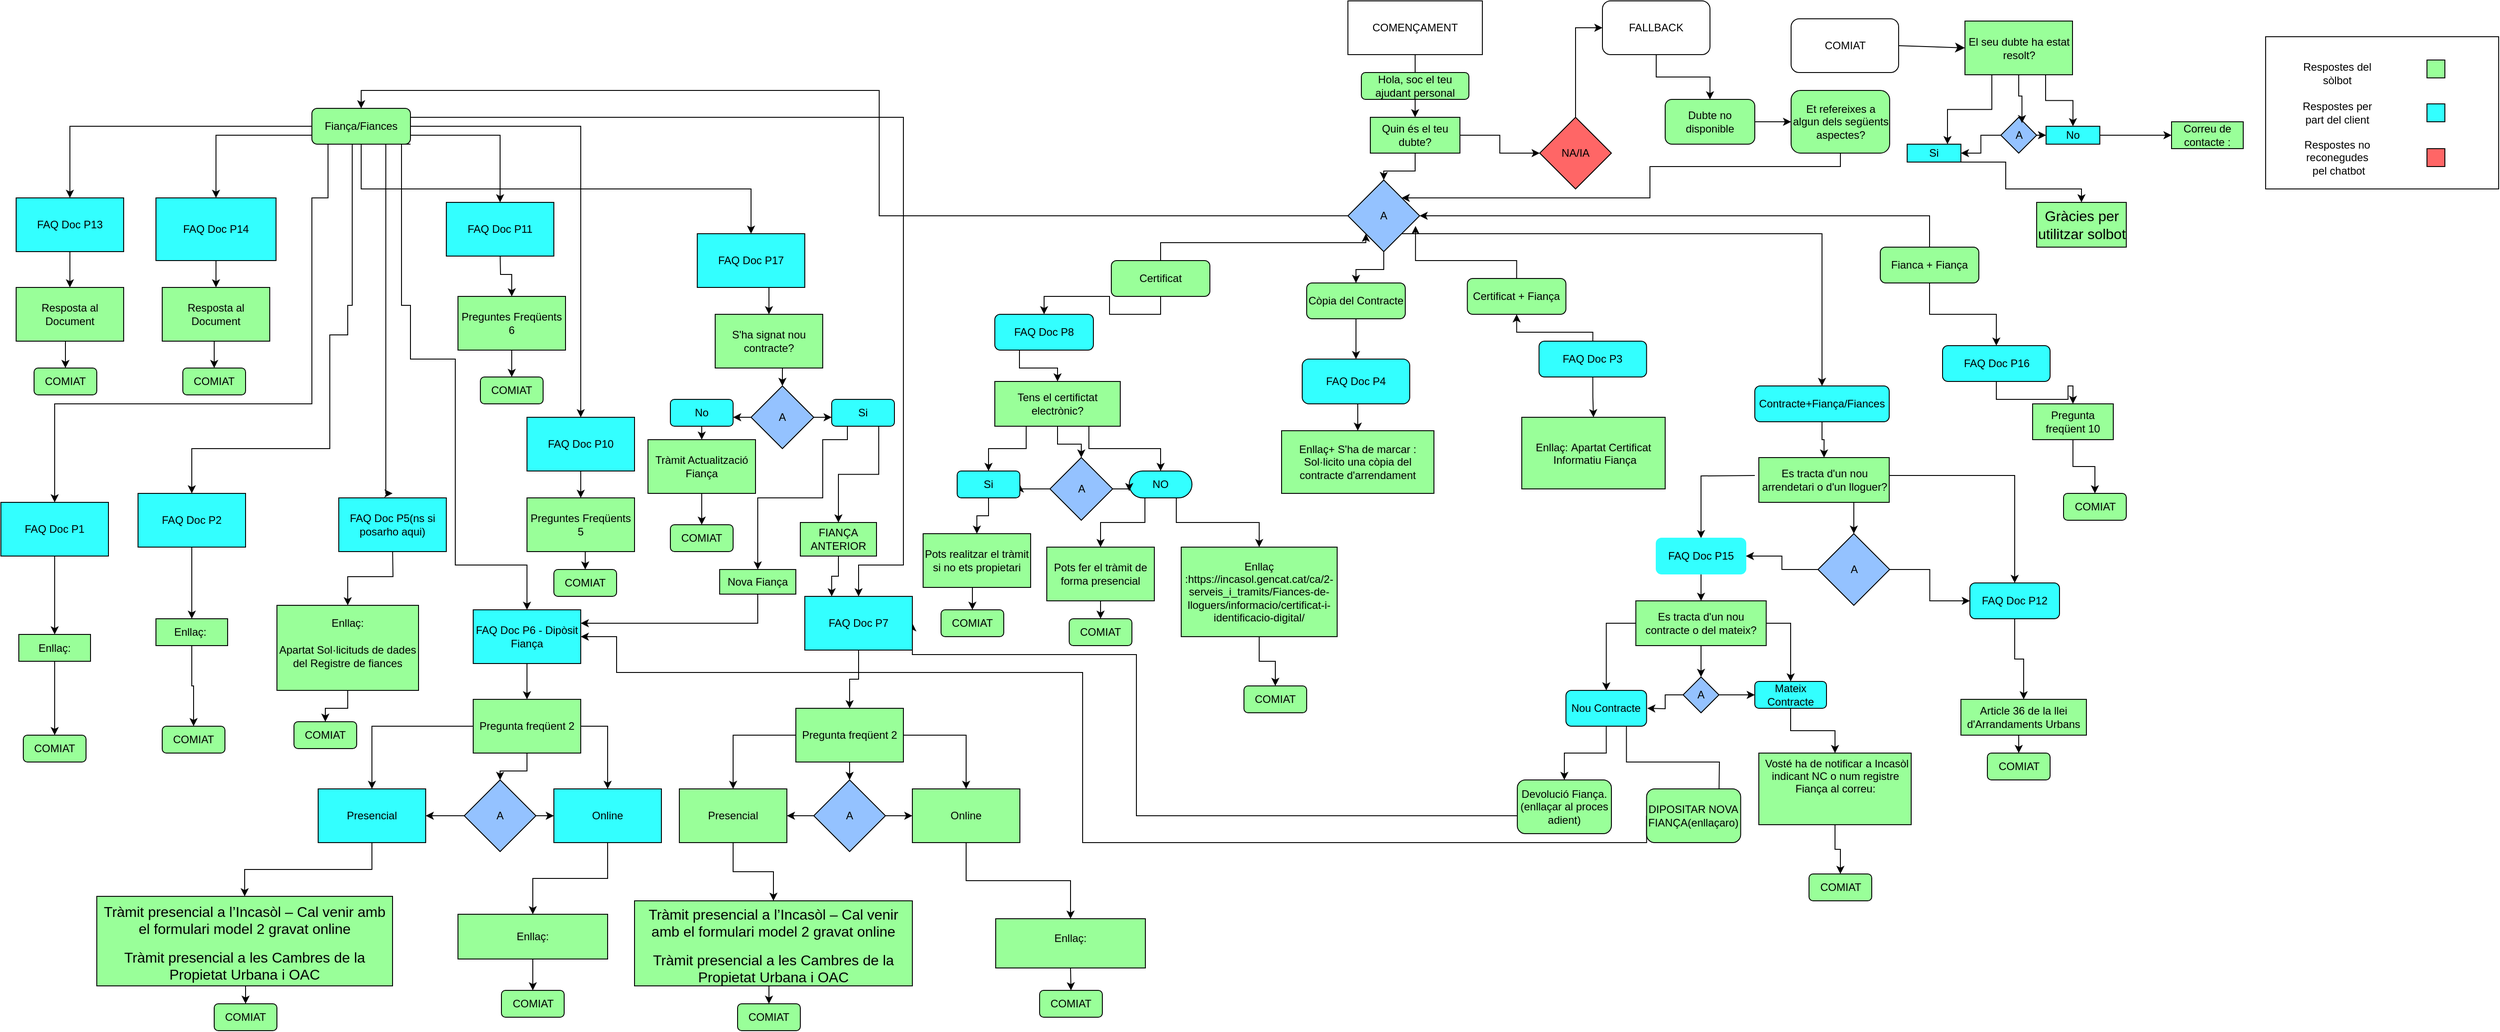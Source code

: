 <mxfile version="22.1.3" type="google">
  <diagram id="C5RBs43oDa-KdzZeNtuy" name="Page-1">
    <mxGraphModel grid="1" page="1" gridSize="10" guides="1" tooltips="1" connect="1" arrows="1" fold="1" pageScale="1" pageWidth="827" pageHeight="1169" math="0" shadow="0">
      <root>
        <mxCell id="WIyWlLk6GJQsqaUBKTNV-0" />
        <mxCell id="WIyWlLk6GJQsqaUBKTNV-1" parent="WIyWlLk6GJQsqaUBKTNV-0" />
        <mxCell id="qdfca_HPiDvRjvZuORhi-17" style="edgeStyle=orthogonalEdgeStyle;rounded=0;orthogonalLoop=1;jettySize=auto;html=1;exitX=0.5;exitY=1;exitDx=0;exitDy=0;entryX=0.5;entryY=0;entryDx=0;entryDy=0;" edge="1" parent="WIyWlLk6GJQsqaUBKTNV-1" source="qdfca_HPiDvRjvZuORhi-61" target="qdfca_HPiDvRjvZuORhi-12">
          <mxGeometry relative="1" as="geometry">
            <mxPoint x="721" y="200.0" as="sourcePoint" />
          </mxGeometry>
        </mxCell>
        <mxCell id="qdfca_HPiDvRjvZuORhi-21" style="edgeStyle=orthogonalEdgeStyle;rounded=0;orthogonalLoop=1;jettySize=auto;html=1;exitX=1;exitY=0.5;exitDx=0;exitDy=0;entryX=0;entryY=0.5;entryDx=0;entryDy=0;" edge="1" parent="WIyWlLk6GJQsqaUBKTNV-1" source="qdfca_HPiDvRjvZuORhi-61" target="qdfca_HPiDvRjvZuORhi-16">
          <mxGeometry relative="1" as="geometry">
            <mxPoint x="811" y="180.0" as="sourcePoint" />
          </mxGeometry>
        </mxCell>
        <mxCell id="qdfca_HPiDvRjvZuORhi-95" style="edgeStyle=orthogonalEdgeStyle;rounded=0;orthogonalLoop=1;jettySize=auto;html=1;exitX=0.25;exitY=1;exitDx=0;exitDy=0;entryX=0.5;entryY=0;entryDx=0;entryDy=0;" edge="1" parent="WIyWlLk6GJQsqaUBKTNV-1" source="qdfca_HPiDvRjvZuORhi-0" target="qdfca_HPiDvRjvZuORhi-96">
          <mxGeometry relative="1" as="geometry">
            <mxPoint x="347" y="435" as="targetPoint" />
          </mxGeometry>
        </mxCell>
        <mxCell id="qdfca_HPiDvRjvZuORhi-0" value="FAQ Doc P8" style="rounded=1;whiteSpace=wrap;html=1;fontSize=12;glass=0;strokeWidth=1;shadow=0;fillColor=#33FFFF;" vertex="1" parent="WIyWlLk6GJQsqaUBKTNV-1">
          <mxGeometry x="282" y="370" width="110" height="40" as="geometry" />
        </mxCell>
        <mxCell id="qdfca_HPiDvRjvZuORhi-112" style="edgeStyle=orthogonalEdgeStyle;rounded=0;orthogonalLoop=1;jettySize=auto;html=1;exitX=0.5;exitY=1;exitDx=0;exitDy=0;entryX=0.5;entryY=0;entryDx=0;entryDy=0;" edge="1" parent="WIyWlLk6GJQsqaUBKTNV-1" source="qdfca_HPiDvRjvZuORhi-1" target="qdfca_HPiDvRjvZuORhi-120">
          <mxGeometry relative="1" as="geometry">
            <mxPoint x="-490" y="500" as="targetPoint" />
            <Array as="points">
              <mxPoint x="-435" y="360" />
              <mxPoint x="-440" y="360" />
              <mxPoint x="-440" y="393" />
              <mxPoint x="-460" y="393" />
              <mxPoint x="-460" y="520" />
              <mxPoint x="-614" y="520" />
            </Array>
          </mxGeometry>
        </mxCell>
        <mxCell id="qdfca_HPiDvRjvZuORhi-132" style="edgeStyle=orthogonalEdgeStyle;rounded=0;orthogonalLoop=1;jettySize=auto;html=1;exitX=1;exitY=1;exitDx=0;exitDy=0;entryX=0.5;entryY=0;entryDx=0;entryDy=0;" edge="1" parent="WIyWlLk6GJQsqaUBKTNV-1" source="qdfca_HPiDvRjvZuORhi-1" target="qdfca_HPiDvRjvZuORhi-133">
          <mxGeometry relative="1" as="geometry">
            <mxPoint x="-157" y="470" as="targetPoint" />
            <Array as="points">
              <mxPoint x="-380" y="180" />
              <mxPoint x="-380" y="360" />
              <mxPoint x="-370" y="360" />
              <mxPoint x="-370" y="420" />
              <mxPoint x="-320" y="420" />
              <mxPoint x="-320" y="650" />
              <mxPoint x="-240" y="650" />
            </Array>
          </mxGeometry>
        </mxCell>
        <mxCell id="qdfca_HPiDvRjvZuORhi-135" style="edgeStyle=orthogonalEdgeStyle;rounded=0;orthogonalLoop=1;jettySize=auto;html=1;exitX=1;exitY=0.5;exitDx=0;exitDy=0;entryX=0.5;entryY=0;entryDx=0;entryDy=0;" edge="1" parent="WIyWlLk6GJQsqaUBKTNV-1" source="qdfca_HPiDvRjvZuORhi-1" target="qdfca_HPiDvRjvZuORhi-181">
          <mxGeometry relative="1" as="geometry">
            <mxPoint x="-20" y="430" as="targetPoint" />
          </mxGeometry>
        </mxCell>
        <mxCell id="qdfca_HPiDvRjvZuORhi-183" style="edgeStyle=orthogonalEdgeStyle;rounded=0;orthogonalLoop=1;jettySize=auto;html=1;exitX=1;exitY=0.25;exitDx=0;exitDy=0;entryX=0.5;entryY=0;entryDx=0;entryDy=0;" edge="1" parent="WIyWlLk6GJQsqaUBKTNV-1" source="qdfca_HPiDvRjvZuORhi-1" target="qdfca_HPiDvRjvZuORhi-134">
          <mxGeometry relative="1" as="geometry">
            <mxPoint x="150" y="650" as="targetPoint" />
            <Array as="points">
              <mxPoint x="180" y="150" />
              <mxPoint x="180" y="650" />
              <mxPoint x="130" y="650" />
            </Array>
          </mxGeometry>
        </mxCell>
        <mxCell id="qdfca_HPiDvRjvZuORhi-194" style="edgeStyle=orthogonalEdgeStyle;rounded=0;orthogonalLoop=1;jettySize=auto;html=1;exitX=1;exitY=0.75;exitDx=0;exitDy=0;entryX=0.5;entryY=0;entryDx=0;entryDy=0;" edge="1" parent="WIyWlLk6GJQsqaUBKTNV-1" source="qdfca_HPiDvRjvZuORhi-1" target="-Z4l_nvjU3ZCaJv-4ttp-63">
          <mxGeometry relative="1" as="geometry">
            <mxPoint x="-270" y="240" as="targetPoint" />
          </mxGeometry>
        </mxCell>
        <mxCell id="qdfca_HPiDvRjvZuORhi-198" style="edgeStyle=orthogonalEdgeStyle;rounded=0;orthogonalLoop=1;jettySize=auto;html=1;exitX=0.25;exitY=1;exitDx=0;exitDy=0;entryX=0.5;entryY=0;entryDx=0;entryDy=0;" edge="1" parent="WIyWlLk6GJQsqaUBKTNV-1" source="qdfca_HPiDvRjvZuORhi-1" target="qdfca_HPiDvRjvZuORhi-113">
          <mxGeometry relative="1" as="geometry">
            <Array as="points">
              <mxPoint x="-462" y="180" />
              <mxPoint x="-462" y="240" />
              <mxPoint x="-480" y="240" />
              <mxPoint x="-480" y="470" />
              <mxPoint x="-767" y="470" />
            </Array>
          </mxGeometry>
        </mxCell>
        <mxCell id="qdfca_HPiDvRjvZuORhi-199" style="edgeStyle=orthogonalEdgeStyle;rounded=0;orthogonalLoop=1;jettySize=auto;html=1;exitX=0;exitY=0.5;exitDx=0;exitDy=0;entryX=0.5;entryY=0;entryDx=0;entryDy=0;" edge="1" parent="WIyWlLk6GJQsqaUBKTNV-1" source="qdfca_HPiDvRjvZuORhi-1" target="qdfca_HPiDvRjvZuORhi-200">
          <mxGeometry relative="1" as="geometry">
            <mxPoint x="-718.5" y="250.0" as="targetPoint" />
            <mxPoint x="-509.5" y="200.0" as="sourcePoint" />
          </mxGeometry>
        </mxCell>
        <mxCell id="qdfca_HPiDvRjvZuORhi-207" style="edgeStyle=orthogonalEdgeStyle;rounded=0;orthogonalLoop=1;jettySize=auto;html=1;exitX=0;exitY=0.75;exitDx=0;exitDy=0;entryX=0.5;entryY=0;entryDx=0;entryDy=0;" edge="1" parent="WIyWlLk6GJQsqaUBKTNV-1" source="qdfca_HPiDvRjvZuORhi-1" target="qdfca_HPiDvRjvZuORhi-206">
          <mxGeometry relative="1" as="geometry" />
        </mxCell>
        <mxCell id="zPntRhr0dhbVLGfu8nBC-1" style="edgeStyle=orthogonalEdgeStyle;rounded=0;orthogonalLoop=1;jettySize=auto;html=1;exitX=0.5;exitY=1;exitDx=0;exitDy=0;entryX=0.5;entryY=0;entryDx=0;entryDy=0;" edge="1" parent="WIyWlLk6GJQsqaUBKTNV-1" source="qdfca_HPiDvRjvZuORhi-1" target="zPntRhr0dhbVLGfu8nBC-2">
          <mxGeometry relative="1" as="geometry">
            <mxPoint x="10" y="270" as="targetPoint" />
          </mxGeometry>
        </mxCell>
        <mxCell id="zPntRhr0dhbVLGfu8nBC-29" style="edgeStyle=orthogonalEdgeStyle;rounded=0;orthogonalLoop=1;jettySize=auto;html=1;exitX=0.75;exitY=1;exitDx=0;exitDy=0;entryX=0.5;entryY=0;entryDx=0;entryDy=0;" edge="1" parent="WIyWlLk6GJQsqaUBKTNV-1" source="qdfca_HPiDvRjvZuORhi-1">
          <mxGeometry relative="1" as="geometry">
            <Array as="points">
              <mxPoint x="-398" y="570" />
            </Array>
            <mxPoint x="-390" y="570" as="targetPoint" />
          </mxGeometry>
        </mxCell>
        <mxCell id="qdfca_HPiDvRjvZuORhi-1" value="Fiança/Fiances" style="rounded=1;whiteSpace=wrap;html=1;fontSize=12;glass=0;strokeWidth=1;shadow=0;fillColor=#99FF99;" vertex="1" parent="WIyWlLk6GJQsqaUBKTNV-1">
          <mxGeometry x="-480" y="140" width="110" height="40" as="geometry" />
        </mxCell>
        <mxCell id="qdfca_HPiDvRjvZuORhi-45" style="edgeStyle=orthogonalEdgeStyle;rounded=0;orthogonalLoop=1;jettySize=auto;html=1;exitX=0.5;exitY=1;exitDx=0;exitDy=0;entryX=0.5;entryY=0;entryDx=0;entryDy=0;" edge="1" parent="WIyWlLk6GJQsqaUBKTNV-1" source="qdfca_HPiDvRjvZuORhi-2" target="qdfca_HPiDvRjvZuORhi-70">
          <mxGeometry relative="1" as="geometry">
            <mxPoint x="1400" y="460" as="targetPoint" />
          </mxGeometry>
        </mxCell>
        <mxCell id="qdfca_HPiDvRjvZuORhi-2" value="FAQ Doc P16" style="rounded=1;whiteSpace=wrap;html=1;fontSize=12;glass=0;strokeWidth=1;shadow=0;fillColor=#33FFFF;" vertex="1" parent="WIyWlLk6GJQsqaUBKTNV-1">
          <mxGeometry x="1339.5" y="405" width="120" height="40" as="geometry" />
        </mxCell>
        <mxCell id="qdfca_HPiDvRjvZuORhi-3" value="&lt;div style=&quot;&quot;&gt;&lt;span style=&quot;background-color: initial;&quot;&gt;COMENÇAMENT&lt;/span&gt;&lt;/div&gt;" style="rounded=0;whiteSpace=wrap;html=1;align=center;" vertex="1" parent="WIyWlLk6GJQsqaUBKTNV-1">
          <mxGeometry x="676" y="20" width="150" height="60" as="geometry" />
        </mxCell>
        <mxCell id="qdfca_HPiDvRjvZuORhi-6" style="edgeStyle=orthogonalEdgeStyle;rounded=0;orthogonalLoop=1;jettySize=auto;html=1;exitX=0.5;exitY=1;exitDx=0;exitDy=0;entryX=0.5;entryY=0;entryDx=0;entryDy=0;" edge="1" parent="WIyWlLk6GJQsqaUBKTNV-1" source="qdfca_HPiDvRjvZuORhi-3" target="qdfca_HPiDvRjvZuORhi-61">
          <mxGeometry relative="1" as="geometry">
            <mxPoint x="760.6" y="160.0" as="targetPoint" />
          </mxGeometry>
        </mxCell>
        <mxCell id="qdfca_HPiDvRjvZuORhi-24" style="edgeStyle=orthogonalEdgeStyle;rounded=0;orthogonalLoop=1;jettySize=auto;html=1;exitX=0.5;exitY=1;exitDx=0;exitDy=0;entryX=0.5;entryY=0;entryDx=0;entryDy=0;" edge="1" parent="WIyWlLk6GJQsqaUBKTNV-1" source="qdfca_HPiDvRjvZuORhi-7" target="qdfca_HPiDvRjvZuORhi-23">
          <mxGeometry relative="1" as="geometry" />
        </mxCell>
        <mxCell id="qdfca_HPiDvRjvZuORhi-7" value="FALLBACK" style="rounded=1;whiteSpace=wrap;html=1;" vertex="1" parent="WIyWlLk6GJQsqaUBKTNV-1">
          <mxGeometry x="960" y="20" width="120" height="60" as="geometry" />
        </mxCell>
        <mxCell id="qdfca_HPiDvRjvZuORhi-11" value="Hola, soc el teu ajudant personal" style="rounded=1;whiteSpace=wrap;html=1;fillColor=#99FF99;" vertex="1" parent="WIyWlLk6GJQsqaUBKTNV-1">
          <mxGeometry x="691" y="100" width="120" height="30" as="geometry" />
        </mxCell>
        <mxCell id="qdfca_HPiDvRjvZuORhi-18" style="edgeStyle=orthogonalEdgeStyle;rounded=0;orthogonalLoop=1;jettySize=auto;html=1;exitX=0;exitY=0.5;exitDx=0;exitDy=0;entryX=0.5;entryY=0;entryDx=0;entryDy=0;" edge="1" parent="WIyWlLk6GJQsqaUBKTNV-1" source="qdfca_HPiDvRjvZuORhi-12" target="qdfca_HPiDvRjvZuORhi-1">
          <mxGeometry relative="1" as="geometry" />
        </mxCell>
        <mxCell id="qdfca_HPiDvRjvZuORhi-19" style="edgeStyle=orthogonalEdgeStyle;rounded=0;orthogonalLoop=1;jettySize=auto;html=1;exitX=0.5;exitY=1;exitDx=0;exitDy=0;entryX=0.5;entryY=0;entryDx=0;entryDy=0;" edge="1" parent="WIyWlLk6GJQsqaUBKTNV-1" source="-Z4l_nvjU3ZCaJv-4ttp-53" target="qdfca_HPiDvRjvZuORhi-0">
          <mxGeometry relative="1" as="geometry">
            <Array as="points">
              <mxPoint x="467" y="370" />
              <mxPoint x="410" y="370" />
              <mxPoint x="410" y="350" />
              <mxPoint x="337" y="350" />
            </Array>
          </mxGeometry>
        </mxCell>
        <mxCell id="qdfca_HPiDvRjvZuORhi-40" style="edgeStyle=orthogonalEdgeStyle;rounded=0;orthogonalLoop=1;jettySize=auto;html=1;exitX=1;exitY=1;exitDx=0;exitDy=0;entryX=0.5;entryY=0;entryDx=0;entryDy=0;" edge="1" parent="WIyWlLk6GJQsqaUBKTNV-1" source="qdfca_HPiDvRjvZuORhi-12" target="qdfca_HPiDvRjvZuORhi-13">
          <mxGeometry relative="1" as="geometry" />
        </mxCell>
        <mxCell id="qdfca_HPiDvRjvZuORhi-44" style="edgeStyle=orthogonalEdgeStyle;rounded=0;orthogonalLoop=1;jettySize=auto;html=1;exitX=0.5;exitY=1;exitDx=0;exitDy=0;entryX=0.5;entryY=0;entryDx=0;entryDy=0;" edge="1" parent="WIyWlLk6GJQsqaUBKTNV-1" source="-Z4l_nvjU3ZCaJv-4ttp-55" target="qdfca_HPiDvRjvZuORhi-2">
          <mxGeometry relative="1" as="geometry" />
        </mxCell>
        <mxCell id="-Z4l_nvjU3ZCaJv-4ttp-61" style="edgeStyle=orthogonalEdgeStyle;rounded=0;orthogonalLoop=1;jettySize=auto;html=1;exitX=0.5;exitY=1;exitDx=0;exitDy=0;entryX=0.5;entryY=0;entryDx=0;entryDy=0;" edge="1" parent="WIyWlLk6GJQsqaUBKTNV-1" source="qdfca_HPiDvRjvZuORhi-12" target="-Z4l_nvjU3ZCaJv-4ttp-60">
          <mxGeometry relative="1" as="geometry" />
        </mxCell>
        <mxCell id="qdfca_HPiDvRjvZuORhi-12" value="A" style="rhombus;whiteSpace=wrap;html=1;fillColor=#94C2FF;" vertex="1" parent="WIyWlLk6GJQsqaUBKTNV-1">
          <mxGeometry x="676" y="220" width="80" height="80" as="geometry" />
        </mxCell>
        <mxCell id="qdfca_HPiDvRjvZuORhi-47" style="edgeStyle=orthogonalEdgeStyle;rounded=0;orthogonalLoop=1;jettySize=auto;html=1;entryX=0.5;entryY=0;entryDx=0;entryDy=0;" edge="1" parent="WIyWlLk6GJQsqaUBKTNV-1" target="qdfca_HPiDvRjvZuORhi-49">
          <mxGeometry relative="1" as="geometry">
            <mxPoint x="1090" y="610" as="targetPoint" />
            <mxPoint x="1130" y="550" as="sourcePoint" />
          </mxGeometry>
        </mxCell>
        <mxCell id="qdfca_HPiDvRjvZuORhi-48" style="edgeStyle=orthogonalEdgeStyle;rounded=0;orthogonalLoop=1;jettySize=auto;html=1;entryX=0.5;entryY=0;entryDx=0;entryDy=0;" edge="1" parent="WIyWlLk6GJQsqaUBKTNV-1" target="qdfca_HPiDvRjvZuORhi-53">
          <mxGeometry relative="1" as="geometry">
            <mxPoint x="1330" y="620" as="targetPoint" />
            <mxPoint x="1270" y="540" as="sourcePoint" />
            <Array as="points">
              <mxPoint x="1243" y="550" />
              <mxPoint x="1310" y="550" />
            </Array>
          </mxGeometry>
        </mxCell>
        <mxCell id="qdfca_HPiDvRjvZuORhi-64" style="edgeStyle=orthogonalEdgeStyle;rounded=0;orthogonalLoop=1;jettySize=auto;html=1;exitX=0.5;exitY=1;exitDx=0;exitDy=0;entryX=0.5;entryY=0;entryDx=0;entryDy=0;" edge="1" parent="WIyWlLk6GJQsqaUBKTNV-1" source="qdfca_HPiDvRjvZuORhi-13" target="qdfca_HPiDvRjvZuORhi-60">
          <mxGeometry relative="1" as="geometry" />
        </mxCell>
        <mxCell id="qdfca_HPiDvRjvZuORhi-13" value="Contracte+Fiança/Fiances" style="rounded=1;whiteSpace=wrap;html=1;fontSize=12;glass=0;strokeWidth=1;shadow=0;fillColor=#33FFFF;" vertex="1" parent="WIyWlLk6GJQsqaUBKTNV-1">
          <mxGeometry x="1130" y="450" width="150" height="40" as="geometry" />
        </mxCell>
        <mxCell id="qdfca_HPiDvRjvZuORhi-215" style="edgeStyle=orthogonalEdgeStyle;rounded=0;orthogonalLoop=1;jettySize=auto;html=1;exitX=0.5;exitY=1;exitDx=0;exitDy=0;entryX=0.5;entryY=0;entryDx=0;entryDy=0;" edge="1" parent="WIyWlLk6GJQsqaUBKTNV-1" source="qdfca_HPiDvRjvZuORhi-14" target="qdfca_HPiDvRjvZuORhi-216">
          <mxGeometry relative="1" as="geometry">
            <mxPoint x="950.692" y="460" as="targetPoint" />
          </mxGeometry>
        </mxCell>
        <mxCell id="-Z4l_nvjU3ZCaJv-4ttp-59" style="edgeStyle=orthogonalEdgeStyle;rounded=0;orthogonalLoop=1;jettySize=auto;html=1;exitX=0.5;exitY=0;exitDx=0;exitDy=0;entryX=0.5;entryY=1;entryDx=0;entryDy=0;" edge="1" parent="WIyWlLk6GJQsqaUBKTNV-1" source="qdfca_HPiDvRjvZuORhi-14" target="-Z4l_nvjU3ZCaJv-4ttp-57">
          <mxGeometry relative="1" as="geometry">
            <Array as="points">
              <mxPoint x="949" y="390" />
              <mxPoint x="864" y="390" />
            </Array>
          </mxGeometry>
        </mxCell>
        <mxCell id="qdfca_HPiDvRjvZuORhi-14" value="FAQ Doc P3" style="rounded=1;whiteSpace=wrap;html=1;fontSize=12;glass=0;strokeWidth=1;shadow=0;fillColor=#33FFFF;" vertex="1" parent="WIyWlLk6GJQsqaUBKTNV-1">
          <mxGeometry x="889.25" y="400" width="120" height="40" as="geometry" />
        </mxCell>
        <mxCell id="qdfca_HPiDvRjvZuORhi-93" style="edgeStyle=orthogonalEdgeStyle;rounded=0;orthogonalLoop=1;jettySize=auto;html=1;exitX=0.5;exitY=1;exitDx=0;exitDy=0;entryX=0.5;entryY=0;entryDx=0;entryDy=0;" edge="1" parent="WIyWlLk6GJQsqaUBKTNV-1" source="qdfca_HPiDvRjvZuORhi-15" target="qdfca_HPiDvRjvZuORhi-94">
          <mxGeometry relative="1" as="geometry">
            <mxPoint x="639.333" y="420.0" as="targetPoint" />
          </mxGeometry>
        </mxCell>
        <mxCell id="qdfca_HPiDvRjvZuORhi-15" value="FAQ Doc P4" style="rounded=1;whiteSpace=wrap;html=1;fontSize=12;glass=0;strokeWidth=1;shadow=0;fillColor=#33FFFF;" vertex="1" parent="WIyWlLk6GJQsqaUBKTNV-1">
          <mxGeometry x="625" y="420" width="120" height="50" as="geometry" />
        </mxCell>
        <mxCell id="qdfca_HPiDvRjvZuORhi-22" style="edgeStyle=orthogonalEdgeStyle;rounded=0;orthogonalLoop=1;jettySize=auto;html=1;exitX=0.5;exitY=0;exitDx=0;exitDy=0;entryX=0;entryY=0.5;entryDx=0;entryDy=0;" edge="1" parent="WIyWlLk6GJQsqaUBKTNV-1" source="qdfca_HPiDvRjvZuORhi-16" target="qdfca_HPiDvRjvZuORhi-7">
          <mxGeometry relative="1" as="geometry" />
        </mxCell>
        <mxCell id="qdfca_HPiDvRjvZuORhi-16" value="NA/IA" style="rhombus;whiteSpace=wrap;html=1;fillColor=#FF6666;" vertex="1" parent="WIyWlLk6GJQsqaUBKTNV-1">
          <mxGeometry x="890" y="150" width="80" height="80" as="geometry" />
        </mxCell>
        <mxCell id="qdfca_HPiDvRjvZuORhi-35" style="edgeStyle=orthogonalEdgeStyle;rounded=0;orthogonalLoop=1;jettySize=auto;html=1;exitX=1;exitY=0.5;exitDx=0;exitDy=0;" edge="1" parent="WIyWlLk6GJQsqaUBKTNV-1" source="qdfca_HPiDvRjvZuORhi-36">
          <mxGeometry relative="1" as="geometry">
            <mxPoint x="1270" y="155.333" as="targetPoint" />
          </mxGeometry>
        </mxCell>
        <mxCell id="qdfca_HPiDvRjvZuORhi-23" value="Dubte no disponible" style="rounded=1;whiteSpace=wrap;html=1;fillColor=#99FF99;" vertex="1" parent="WIyWlLk6GJQsqaUBKTNV-1">
          <mxGeometry x="1030" y="130" width="100" height="50" as="geometry" />
        </mxCell>
        <mxCell id="qdfca_HPiDvRjvZuORhi-42" style="edgeStyle=orthogonalEdgeStyle;rounded=0;orthogonalLoop=1;jettySize=auto;html=1;exitX=0.5;exitY=1;exitDx=0;exitDy=0;entryX=1;entryY=0;entryDx=0;entryDy=0;" edge="1" parent="WIyWlLk6GJQsqaUBKTNV-1" source="qdfca_HPiDvRjvZuORhi-36" target="qdfca_HPiDvRjvZuORhi-12">
          <mxGeometry relative="1" as="geometry">
            <Array as="points">
              <mxPoint x="1225" y="205" />
              <mxPoint x="1013" y="205" />
              <mxPoint x="1013" y="240" />
            </Array>
          </mxGeometry>
        </mxCell>
        <mxCell id="qdfca_HPiDvRjvZuORhi-51" style="edgeStyle=orthogonalEdgeStyle;rounded=0;orthogonalLoop=1;jettySize=auto;html=1;exitX=1;exitY=0.5;exitDx=0;exitDy=0;entryX=0.5;entryY=0;entryDx=0;entryDy=0;" edge="1" parent="WIyWlLk6GJQsqaUBKTNV-1" source="qdfca_HPiDvRjvZuORhi-65" target="qdfca_HPiDvRjvZuORhi-57">
          <mxGeometry relative="1" as="geometry">
            <mxPoint x="1150" y="770" as="targetPoint" />
            <mxPoint x="1100" y="690" as="sourcePoint" />
          </mxGeometry>
        </mxCell>
        <mxCell id="qdfca_HPiDvRjvZuORhi-66" style="edgeStyle=orthogonalEdgeStyle;rounded=0;orthogonalLoop=1;jettySize=auto;html=1;exitX=0.5;exitY=1;exitDx=0;exitDy=0;" edge="1" parent="WIyWlLk6GJQsqaUBKTNV-1" source="qdfca_HPiDvRjvZuORhi-49" target="qdfca_HPiDvRjvZuORhi-65">
          <mxGeometry relative="1" as="geometry" />
        </mxCell>
        <mxCell id="qdfca_HPiDvRjvZuORhi-49" value="FAQ Doc P15" style="rounded=1;whiteSpace=wrap;html=1;fillColor=#33FFFF;strokeColor=#33FFFF;" vertex="1" parent="WIyWlLk6GJQsqaUBKTNV-1">
          <mxGeometry x="1020" y="620" width="100" height="40" as="geometry" />
        </mxCell>
        <mxCell id="qdfca_HPiDvRjvZuORhi-74" style="edgeStyle=orthogonalEdgeStyle;rounded=0;orthogonalLoop=1;jettySize=auto;html=1;exitX=0.5;exitY=1;exitDx=0;exitDy=0;entryX=0.5;entryY=0;entryDx=0;entryDy=0;" edge="1" parent="WIyWlLk6GJQsqaUBKTNV-1" source="qdfca_HPiDvRjvZuORhi-53" target="qdfca_HPiDvRjvZuORhi-75">
          <mxGeometry relative="1" as="geometry">
            <mxPoint x="1419.857" y="750" as="targetPoint" />
          </mxGeometry>
        </mxCell>
        <mxCell id="qdfca_HPiDvRjvZuORhi-53" value="FAQ Doc P12" style="rounded=1;whiteSpace=wrap;html=1;fillColor=#33FFFF;" vertex="1" parent="WIyWlLk6GJQsqaUBKTNV-1">
          <mxGeometry x="1370" y="670" width="100" height="40" as="geometry" />
        </mxCell>
        <mxCell id="qdfca_HPiDvRjvZuORhi-55" style="edgeStyle=orthogonalEdgeStyle;rounded=0;orthogonalLoop=1;jettySize=auto;html=1;exitX=0.5;exitY=1;exitDx=0;exitDy=0;entryX=0.5;entryY=0;entryDx=0;entryDy=0;" edge="1" parent="WIyWlLk6GJQsqaUBKTNV-1" source="qdfca_HPiDvRjvZuORhi-54" target="qdfca_HPiDvRjvZuORhi-56">
          <mxGeometry relative="1" as="geometry">
            <mxPoint x="1030.333" y="850" as="targetPoint" />
          </mxGeometry>
        </mxCell>
        <mxCell id="qdfca_HPiDvRjvZuORhi-72" style="edgeStyle=orthogonalEdgeStyle;rounded=0;orthogonalLoop=1;jettySize=auto;html=1;exitX=0.75;exitY=1;exitDx=0;exitDy=0;" edge="1" parent="WIyWlLk6GJQsqaUBKTNV-1" source="qdfca_HPiDvRjvZuORhi-54">
          <mxGeometry relative="1" as="geometry">
            <mxPoint x="1090" y="910" as="targetPoint" />
          </mxGeometry>
        </mxCell>
        <mxCell id="qdfca_HPiDvRjvZuORhi-54" value="Nou Contracte" style="rounded=1;whiteSpace=wrap;html=1;fillColor=#33FFFF;" vertex="1" parent="WIyWlLk6GJQsqaUBKTNV-1">
          <mxGeometry x="919.25" y="790" width="90" height="40" as="geometry" />
        </mxCell>
        <mxCell id="qdfca_HPiDvRjvZuORhi-217" style="edgeStyle=orthogonalEdgeStyle;rounded=0;orthogonalLoop=1;jettySize=auto;html=1;exitX=0;exitY=0.5;exitDx=0;exitDy=0;entryX=1;entryY=0.5;entryDx=0;entryDy=0;" edge="1" parent="WIyWlLk6GJQsqaUBKTNV-1" source="qdfca_HPiDvRjvZuORhi-56" target="qdfca_HPiDvRjvZuORhi-134">
          <mxGeometry relative="1" as="geometry">
            <Array as="points">
              <mxPoint x="865" y="930" />
              <mxPoint x="440" y="930" />
              <mxPoint x="440" y="750" />
              <mxPoint x="190" y="750" />
            </Array>
          </mxGeometry>
        </mxCell>
        <mxCell id="qdfca_HPiDvRjvZuORhi-56" value="Devolució Fiança. (enllaçar al proces adient)" style="rounded=1;whiteSpace=wrap;html=1;fillColor=#99FF99;" vertex="1" parent="WIyWlLk6GJQsqaUBKTNV-1">
          <mxGeometry x="865" y="890" width="105" height="60" as="geometry" />
        </mxCell>
        <mxCell id="qdfca_HPiDvRjvZuORhi-58" style="edgeStyle=orthogonalEdgeStyle;rounded=0;orthogonalLoop=1;jettySize=auto;html=1;exitX=0.5;exitY=1;exitDx=0;exitDy=0;entryX=0.5;entryY=0;entryDx=0;entryDy=0;" edge="1" parent="WIyWlLk6GJQsqaUBKTNV-1" source="qdfca_HPiDvRjvZuORhi-57" target="qdfca_HPiDvRjvZuORhi-67">
          <mxGeometry relative="1" as="geometry">
            <mxPoint x="1150.333" y="850" as="targetPoint" />
          </mxGeometry>
        </mxCell>
        <mxCell id="qdfca_HPiDvRjvZuORhi-57" value="Mateix Contracte" style="rounded=1;whiteSpace=wrap;html=1;fillColor=#33FFFF;" vertex="1" parent="WIyWlLk6GJQsqaUBKTNV-1">
          <mxGeometry x="1130" y="780" width="80" height="30" as="geometry" />
        </mxCell>
        <mxCell id="qdfca_HPiDvRjvZuORhi-188" style="edgeStyle=orthogonalEdgeStyle;rounded=0;orthogonalLoop=1;jettySize=auto;html=1;exitX=0.75;exitY=1;exitDx=0;exitDy=0;entryX=0.5;entryY=0;entryDx=0;entryDy=0;" edge="1" parent="WIyWlLk6GJQsqaUBKTNV-1" source="qdfca_HPiDvRjvZuORhi-60" target="qdfca_HPiDvRjvZuORhi-184">
          <mxGeometry relative="1" as="geometry" />
        </mxCell>
        <mxCell id="qdfca_HPiDvRjvZuORhi-60" value="Es tracta d&#39;un nou arrendetari o d&#39;un lloguer?" style="rounded=0;whiteSpace=wrap;html=1;fillColor=#99FF99;" vertex="1" parent="WIyWlLk6GJQsqaUBKTNV-1">
          <mxGeometry x="1134.5" y="530" width="145.5" height="50" as="geometry" />
        </mxCell>
        <mxCell id="qdfca_HPiDvRjvZuORhi-61" value="Quin és el teu dubte?" style="rounded=0;whiteSpace=wrap;html=1;fillColor=#99FF99;" vertex="1" parent="WIyWlLk6GJQsqaUBKTNV-1">
          <mxGeometry x="701" y="150" width="100" height="40" as="geometry" />
        </mxCell>
        <mxCell id="qdfca_HPiDvRjvZuORhi-84" style="edgeStyle=orthogonalEdgeStyle;rounded=0;orthogonalLoop=1;jettySize=auto;html=1;exitX=0;exitY=0.5;exitDx=0;exitDy=0;" edge="1" parent="WIyWlLk6GJQsqaUBKTNV-1" source="qdfca_HPiDvRjvZuORhi-65" target="qdfca_HPiDvRjvZuORhi-54">
          <mxGeometry relative="1" as="geometry" />
        </mxCell>
        <mxCell id="qdfca_HPiDvRjvZuORhi-212" style="edgeStyle=orthogonalEdgeStyle;rounded=0;orthogonalLoop=1;jettySize=auto;html=1;exitX=0.5;exitY=1;exitDx=0;exitDy=0;entryX=0.5;entryY=0;entryDx=0;entryDy=0;" edge="1" parent="WIyWlLk6GJQsqaUBKTNV-1" source="qdfca_HPiDvRjvZuORhi-65" target="qdfca_HPiDvRjvZuORhi-210">
          <mxGeometry relative="1" as="geometry" />
        </mxCell>
        <mxCell id="qdfca_HPiDvRjvZuORhi-65" value="Es tracta d&#39;un nou contracte o del mateix?" style="rounded=0;whiteSpace=wrap;html=1;fillColor=#99FF99;" vertex="1" parent="WIyWlLk6GJQsqaUBKTNV-1">
          <mxGeometry x="997.25" y="690" width="145.5" height="50" as="geometry" />
        </mxCell>
        <mxCell id="-Z4l_nvjU3ZCaJv-4ttp-5" style="edgeStyle=orthogonalEdgeStyle;rounded=0;orthogonalLoop=1;jettySize=auto;html=1;exitX=0.5;exitY=1;exitDx=0;exitDy=0;entryX=0.5;entryY=0;entryDx=0;entryDy=0;" edge="1" parent="WIyWlLk6GJQsqaUBKTNV-1" source="qdfca_HPiDvRjvZuORhi-67" target="-Z4l_nvjU3ZCaJv-4ttp-3">
          <mxGeometry relative="1" as="geometry" />
        </mxCell>
        <mxCell id="qdfca_HPiDvRjvZuORhi-67" value="&amp;nbsp;Vosté ha de notificar a Incasòl indicant NC o num registre Fiança al correu:&lt;br style=&quot;border-color: var(--border-color);&quot;&gt;&lt;a style=&quot;border-color: var(--border-color); text-decoration-line: none;&quot; href=&quot;mailto:fiances.ingressos@gencat.cat&quot;&gt;&lt;/a&gt;&amp;nbsp;&lt;span style=&quot;border-color: var(--border-color);&quot; id=&quot;docs-internal-guid-506f6e20-7fff-1e04-ee44-8194f0e4f9f5&quot;&gt;&lt;/span&gt;&lt;br style=&quot;border-color: var(--border-color);&quot;&gt;&amp;nbsp;" style="rounded=0;whiteSpace=wrap;html=1;fillColor=#99FF99;" vertex="1" parent="WIyWlLk6GJQsqaUBKTNV-1">
          <mxGeometry x="1134.5" y="860" width="170" height="80" as="geometry" />
        </mxCell>
        <mxCell id="-Z4l_nvjU3ZCaJv-4ttp-8" style="edgeStyle=orthogonalEdgeStyle;rounded=0;orthogonalLoop=1;jettySize=auto;html=1;exitX=0.5;exitY=1;exitDx=0;exitDy=0;entryX=0.5;entryY=0;entryDx=0;entryDy=0;" edge="1" parent="WIyWlLk6GJQsqaUBKTNV-1" source="qdfca_HPiDvRjvZuORhi-70" target="-Z4l_nvjU3ZCaJv-4ttp-1">
          <mxGeometry relative="1" as="geometry" />
        </mxCell>
        <mxCell id="qdfca_HPiDvRjvZuORhi-70" value="Pregunta freqüent 10" style="rounded=0;whiteSpace=wrap;html=1;fillColor=#99FF99;" vertex="1" parent="WIyWlLk6GJQsqaUBKTNV-1">
          <mxGeometry x="1440" y="470" width="90" height="40" as="geometry" />
        </mxCell>
        <mxCell id="qdfca_HPiDvRjvZuORhi-218" style="edgeStyle=orthogonalEdgeStyle;rounded=0;orthogonalLoop=1;jettySize=auto;html=1;exitX=0;exitY=0.5;exitDx=0;exitDy=0;entryX=1;entryY=0.5;entryDx=0;entryDy=0;" edge="1" parent="WIyWlLk6GJQsqaUBKTNV-1" source="qdfca_HPiDvRjvZuORhi-73" target="qdfca_HPiDvRjvZuORhi-133">
          <mxGeometry relative="1" as="geometry">
            <Array as="points">
              <mxPoint x="1009" y="960" />
              <mxPoint x="380" y="960" />
              <mxPoint x="380" y="770" />
              <mxPoint x="-140" y="770" />
              <mxPoint x="-140" y="730" />
            </Array>
          </mxGeometry>
        </mxCell>
        <mxCell id="qdfca_HPiDvRjvZuORhi-73" value="DIPOSITAR NOVA FIANÇA(enllaçaro)" style="rounded=1;whiteSpace=wrap;html=1;fillColor=#99FF99;" vertex="1" parent="WIyWlLk6GJQsqaUBKTNV-1">
          <mxGeometry x="1009.25" y="900" width="105" height="60" as="geometry" />
        </mxCell>
        <mxCell id="-Z4l_nvjU3ZCaJv-4ttp-9" style="edgeStyle=orthogonalEdgeStyle;rounded=0;orthogonalLoop=1;jettySize=auto;html=1;exitX=0.5;exitY=1;exitDx=0;exitDy=0;entryX=0.5;entryY=0;entryDx=0;entryDy=0;" edge="1" parent="WIyWlLk6GJQsqaUBKTNV-1" source="qdfca_HPiDvRjvZuORhi-75" target="-Z4l_nvjU3ZCaJv-4ttp-4">
          <mxGeometry relative="1" as="geometry" />
        </mxCell>
        <mxCell id="qdfca_HPiDvRjvZuORhi-75" value="Article 36 de la llei d&#39;Arrandaments Urbans" style="rounded=0;whiteSpace=wrap;html=1;fillColor=#99FF99;" vertex="1" parent="WIyWlLk6GJQsqaUBKTNV-1">
          <mxGeometry x="1360" y="800" width="140" height="40" as="geometry" />
        </mxCell>
        <mxCell id="qdfca_HPiDvRjvZuORhi-80" style="edgeStyle=orthogonalEdgeStyle;rounded=0;orthogonalLoop=1;jettySize=auto;html=1;exitX=0.75;exitY=1;exitDx=0;exitDy=0;entryX=0.5;entryY=0;entryDx=0;entryDy=0;" edge="1" parent="WIyWlLk6GJQsqaUBKTNV-1" source="qdfca_HPiDvRjvZuORhi-78" target="qdfca_HPiDvRjvZuORhi-169">
          <mxGeometry relative="1" as="geometry">
            <mxPoint x="1470" y="155" as="targetPoint" />
          </mxGeometry>
        </mxCell>
        <mxCell id="qdfca_HPiDvRjvZuORhi-91" style="edgeStyle=orthogonalEdgeStyle;rounded=0;orthogonalLoop=1;jettySize=auto;html=1;exitX=0.25;exitY=1;exitDx=0;exitDy=0;entryX=0.75;entryY=0;entryDx=0;entryDy=0;" edge="1" parent="WIyWlLk6GJQsqaUBKTNV-1" source="qdfca_HPiDvRjvZuORhi-78" target="MuJXjMNVlSd1NOK1ybPZ-3">
          <mxGeometry relative="1" as="geometry">
            <mxPoint x="1340" y="160" as="targetPoint" />
          </mxGeometry>
        </mxCell>
        <mxCell id="qdfca_HPiDvRjvZuORhi-78" value="El seu dubte ha estat resolt?" style="rounded=0;whiteSpace=wrap;html=1;fillColor=#99FF99;" vertex="1" parent="WIyWlLk6GJQsqaUBKTNV-1">
          <mxGeometry x="1364.5" y="42.5" width="120" height="60" as="geometry" />
        </mxCell>
        <mxCell id="qdfca_HPiDvRjvZuORhi-86" style="edgeStyle=orthogonalEdgeStyle;rounded=0;orthogonalLoop=1;jettySize=auto;html=1;exitX=1;exitY=0.5;exitDx=0;exitDy=0;entryX=0;entryY=0.5;entryDx=0;entryDy=0;" edge="1" parent="WIyWlLk6GJQsqaUBKTNV-1" source="qdfca_HPiDvRjvZuORhi-169" target="qdfca_HPiDvRjvZuORhi-87">
          <mxGeometry relative="1" as="geometry">
            <mxPoint x="1565" y="170.444" as="targetPoint" />
            <mxPoint x="1505" y="170" as="sourcePoint" />
          </mxGeometry>
        </mxCell>
        <mxCell id="qdfca_HPiDvRjvZuORhi-87" value="Correu de contacte :" style="rounded=0;whiteSpace=wrap;html=1;fillColor=#99FF99;" vertex="1" parent="WIyWlLk6GJQsqaUBKTNV-1">
          <mxGeometry x="1595" y="155" width="80" height="30" as="geometry" />
        </mxCell>
        <mxCell id="qdfca_HPiDvRjvZuORhi-94" value="Enllaç&lt;a style=&quot;text-decoration-line: none;&quot; href=&quot;https://incasol.gencat.cat/ca/2-serveis_i_tramits/Fiances-de-lloguers/altres-serveis/sol.licituds/&quot;&gt;&lt;/a&gt;&lt;span id=&quot;docs-internal-guid-4e90de04-7fff-379e-ba8b-d1285c5c41e4&quot;&gt;&lt;/span&gt;+ S&#39;ha de marcar :&lt;br&gt;Sol·licito una còpia del contracte d&#39;arrendament&lt;br&gt;&lt;span id=&quot;docs-internal-guid-60a7d90c-7fff-87f5-925e-35fa189f2511&quot;&gt;&lt;/span&gt;" style="rounded=0;whiteSpace=wrap;html=1;fillColor=#99FF99;" vertex="1" parent="WIyWlLk6GJQsqaUBKTNV-1">
          <mxGeometry x="602" y="500" width="170" height="70" as="geometry" />
        </mxCell>
        <mxCell id="qdfca_HPiDvRjvZuORhi-97" style="edgeStyle=orthogonalEdgeStyle;rounded=0;orthogonalLoop=1;jettySize=auto;html=1;exitX=0.25;exitY=1;exitDx=0;exitDy=0;entryX=0.5;entryY=0;entryDx=0;entryDy=0;" edge="1" parent="WIyWlLk6GJQsqaUBKTNV-1" source="qdfca_HPiDvRjvZuORhi-96" target="zPntRhr0dhbVLGfu8nBC-25">
          <mxGeometry relative="1" as="geometry">
            <mxPoint x="297.0" y="545" as="targetPoint" />
          </mxGeometry>
        </mxCell>
        <mxCell id="qdfca_HPiDvRjvZuORhi-100" style="edgeStyle=orthogonalEdgeStyle;rounded=0;orthogonalLoop=1;jettySize=auto;html=1;exitX=0.75;exitY=1;exitDx=0;exitDy=0;entryX=0.5;entryY=0;entryDx=0;entryDy=0;" edge="1" parent="WIyWlLk6GJQsqaUBKTNV-1" source="qdfca_HPiDvRjvZuORhi-96" target="qdfca_HPiDvRjvZuORhi-99">
          <mxGeometry relative="1" as="geometry" />
        </mxCell>
        <mxCell id="qdfca_HPiDvRjvZuORhi-161" style="edgeStyle=orthogonalEdgeStyle;rounded=0;orthogonalLoop=1;jettySize=auto;html=1;exitX=0.5;exitY=1;exitDx=0;exitDy=0;entryX=0.5;entryY=0;entryDx=0;entryDy=0;" edge="1" parent="WIyWlLk6GJQsqaUBKTNV-1" source="qdfca_HPiDvRjvZuORhi-96" target="qdfca_HPiDvRjvZuORhi-160">
          <mxGeometry relative="1" as="geometry" />
        </mxCell>
        <mxCell id="qdfca_HPiDvRjvZuORhi-96" value="Tens el certifictat electrònic?" style="rounded=0;whiteSpace=wrap;html=1;fillColor=#99FF99;" vertex="1" parent="WIyWlLk6GJQsqaUBKTNV-1">
          <mxGeometry x="282" y="445" width="140" height="50" as="geometry" />
        </mxCell>
        <mxCell id="qdfca_HPiDvRjvZuORhi-101" style="edgeStyle=orthogonalEdgeStyle;rounded=0;orthogonalLoop=1;jettySize=auto;html=1;exitX=0.5;exitY=1;exitDx=0;exitDy=0;entryX=0.5;entryY=0;entryDx=0;entryDy=0;" edge="1" parent="WIyWlLk6GJQsqaUBKTNV-1" source="zPntRhr0dhbVLGfu8nBC-25" target="qdfca_HPiDvRjvZuORhi-102">
          <mxGeometry relative="1" as="geometry">
            <mxPoint x="292.0" y="615" as="targetPoint" />
            <mxPoint x="297.0" y="575" as="sourcePoint" />
          </mxGeometry>
        </mxCell>
        <mxCell id="qdfca_HPiDvRjvZuORhi-106" style="edgeStyle=orthogonalEdgeStyle;rounded=0;orthogonalLoop=1;jettySize=auto;html=1;exitX=0.25;exitY=1;exitDx=0;exitDy=0;entryX=0.5;entryY=0;entryDx=0;entryDy=0;" edge="1" parent="WIyWlLk6GJQsqaUBKTNV-1" source="qdfca_HPiDvRjvZuORhi-99" target="qdfca_HPiDvRjvZuORhi-107">
          <mxGeometry relative="1" as="geometry">
            <mxPoint x="432" y="615" as="targetPoint" />
          </mxGeometry>
        </mxCell>
        <mxCell id="qdfca_HPiDvRjvZuORhi-108" style="edgeStyle=orthogonalEdgeStyle;rounded=0;orthogonalLoop=1;jettySize=auto;html=1;exitX=0.75;exitY=1;exitDx=0;exitDy=0;entryX=0.5;entryY=0;entryDx=0;entryDy=0;" edge="1" parent="WIyWlLk6GJQsqaUBKTNV-1" source="qdfca_HPiDvRjvZuORhi-99" target="qdfca_HPiDvRjvZuORhi-109">
          <mxGeometry relative="1" as="geometry">
            <mxPoint x="532" y="605" as="targetPoint" />
          </mxGeometry>
        </mxCell>
        <mxCell id="qdfca_HPiDvRjvZuORhi-99" value="NO" style="rounded=1;whiteSpace=wrap;html=1;arcSize=50;fillColor=#33FFFF;" vertex="1" parent="WIyWlLk6GJQsqaUBKTNV-1">
          <mxGeometry x="432" y="545" width="70" height="30" as="geometry" />
        </mxCell>
        <mxCell id="-Z4l_nvjU3ZCaJv-4ttp-17" style="edgeStyle=orthogonalEdgeStyle;rounded=0;orthogonalLoop=1;jettySize=auto;html=1;exitX=0.5;exitY=1;exitDx=0;exitDy=0;entryX=0.5;entryY=0;entryDx=0;entryDy=0;" edge="1" parent="WIyWlLk6GJQsqaUBKTNV-1" source="qdfca_HPiDvRjvZuORhi-102" target="-Z4l_nvjU3ZCaJv-4ttp-10">
          <mxGeometry relative="1" as="geometry" />
        </mxCell>
        <mxCell id="qdfca_HPiDvRjvZuORhi-102" value="Pots realitzar el tràmit si no ets propietari" style="rounded=0;whiteSpace=wrap;html=1;fillColor=#99FF99;" vertex="1" parent="WIyWlLk6GJQsqaUBKTNV-1">
          <mxGeometry x="202" y="615" width="120" height="60" as="geometry" />
        </mxCell>
        <mxCell id="-Z4l_nvjU3ZCaJv-4ttp-16" style="edgeStyle=orthogonalEdgeStyle;rounded=0;orthogonalLoop=1;jettySize=auto;html=1;exitX=0.5;exitY=1;exitDx=0;exitDy=0;entryX=0.5;entryY=0;entryDx=0;entryDy=0;" edge="1" parent="WIyWlLk6GJQsqaUBKTNV-1" source="qdfca_HPiDvRjvZuORhi-107" target="-Z4l_nvjU3ZCaJv-4ttp-11">
          <mxGeometry relative="1" as="geometry" />
        </mxCell>
        <mxCell id="qdfca_HPiDvRjvZuORhi-107" value="Pots fer el tràmit de forma presencial" style="rounded=0;whiteSpace=wrap;html=1;fillColor=#99FF99;" vertex="1" parent="WIyWlLk6GJQsqaUBKTNV-1">
          <mxGeometry x="340" y="630" width="120" height="60" as="geometry" />
        </mxCell>
        <mxCell id="-Z4l_nvjU3ZCaJv-4ttp-15" style="edgeStyle=orthogonalEdgeStyle;rounded=0;orthogonalLoop=1;jettySize=auto;html=1;exitX=0.5;exitY=1;exitDx=0;exitDy=0;entryX=0.5;entryY=0;entryDx=0;entryDy=0;" edge="1" parent="WIyWlLk6GJQsqaUBKTNV-1" source="qdfca_HPiDvRjvZuORhi-109" target="-Z4l_nvjU3ZCaJv-4ttp-12">
          <mxGeometry relative="1" as="geometry" />
        </mxCell>
        <mxCell id="qdfca_HPiDvRjvZuORhi-109" value="Enllaç :https://incasol.gencat.cat/ca/2-serveis_i_tramits/Fiances-de-lloguers/informacio/certificat-i-identificacio-digital/" style="rounded=0;whiteSpace=wrap;html=1;fillColor=#99FF99;" vertex="1" parent="WIyWlLk6GJQsqaUBKTNV-1">
          <mxGeometry x="490" y="630" width="174" height="100" as="geometry" />
        </mxCell>
        <mxCell id="qdfca_HPiDvRjvZuORhi-119" style="edgeStyle=orthogonalEdgeStyle;rounded=0;orthogonalLoop=1;jettySize=auto;html=1;exitX=0.5;exitY=1;exitDx=0;exitDy=0;" edge="1" parent="WIyWlLk6GJQsqaUBKTNV-1" source="qdfca_HPiDvRjvZuORhi-113" target="qdfca_HPiDvRjvZuORhi-117">
          <mxGeometry relative="1" as="geometry">
            <mxPoint x="-790" y="640" as="sourcePoint" />
            <mxPoint x="-790" y="705" as="targetPoint" />
          </mxGeometry>
        </mxCell>
        <mxCell id="qdfca_HPiDvRjvZuORhi-113" value="FAQ Doc P1" style="rounded=0;whiteSpace=wrap;html=1;fillColor=#33FFFF;" vertex="1" parent="WIyWlLk6GJQsqaUBKTNV-1">
          <mxGeometry x="-827" y="580" width="120" height="60" as="geometry" />
        </mxCell>
        <mxCell id="-Z4l_nvjU3ZCaJv-4ttp-26" style="edgeStyle=orthogonalEdgeStyle;rounded=0;orthogonalLoop=1;jettySize=auto;html=1;exitX=0.5;exitY=1;exitDx=0;exitDy=0;entryX=0.5;entryY=0;entryDx=0;entryDy=0;" edge="1" parent="WIyWlLk6GJQsqaUBKTNV-1" source="qdfca_HPiDvRjvZuORhi-117" target="-Z4l_nvjU3ZCaJv-4ttp-23">
          <mxGeometry relative="1" as="geometry" />
        </mxCell>
        <mxCell id="qdfca_HPiDvRjvZuORhi-117" value="Enllaç:&lt;span id=&quot;docs-internal-guid-ae9c90ed-7fff-8ecf-12d3-284f1d028c08&quot;&gt;&lt;/span&gt;&lt;a style=&quot;text-decoration-line: none;&quot; href=&quot;https://fiances.incasol.cat:8443/tramits/Fiances/Default.aspx&quot;&gt;&lt;/a&gt;&lt;span id=&quot;docs-internal-guid-1d71b6fc-7fff-2fdf-c5df-f9504a06951c&quot;&gt;&lt;/span&gt;" style="rounded=0;whiteSpace=wrap;html=1;fillColor=#99FF99;" vertex="1" parent="WIyWlLk6GJQsqaUBKTNV-1">
          <mxGeometry x="-807" y="727.5" width="80" height="30" as="geometry" />
        </mxCell>
        <mxCell id="qdfca_HPiDvRjvZuORhi-124" style="edgeStyle=orthogonalEdgeStyle;rounded=0;orthogonalLoop=1;jettySize=auto;html=1;exitX=0.5;exitY=1;exitDx=0;exitDy=0;entryX=0.5;entryY=0;entryDx=0;entryDy=0;" edge="1" parent="WIyWlLk6GJQsqaUBKTNV-1" source="qdfca_HPiDvRjvZuORhi-120" target="qdfca_HPiDvRjvZuORhi-123">
          <mxGeometry relative="1" as="geometry" />
        </mxCell>
        <mxCell id="qdfca_HPiDvRjvZuORhi-120" value="FAQ Doc P2" style="rounded=0;whiteSpace=wrap;html=1;fillColor=#33FFFF;" vertex="1" parent="WIyWlLk6GJQsqaUBKTNV-1">
          <mxGeometry x="-674" y="570" width="120" height="60" as="geometry" />
        </mxCell>
        <mxCell id="-Z4l_nvjU3ZCaJv-4ttp-27" style="edgeStyle=orthogonalEdgeStyle;rounded=0;orthogonalLoop=1;jettySize=auto;html=1;exitX=0.5;exitY=1;exitDx=0;exitDy=0;entryX=0.5;entryY=0;entryDx=0;entryDy=0;" edge="1" parent="WIyWlLk6GJQsqaUBKTNV-1" source="qdfca_HPiDvRjvZuORhi-123" target="-Z4l_nvjU3ZCaJv-4ttp-25">
          <mxGeometry relative="1" as="geometry" />
        </mxCell>
        <mxCell id="qdfca_HPiDvRjvZuORhi-123" value="Enllaç:&amp;nbsp;&lt;a style=&quot;text-decoration-line: none;&quot; href=&quot;https://fiances.incasol.cat:8443/tramits/Fiances/Default.aspx&quot;&gt;&lt;/a&gt;&lt;span id=&quot;docs-internal-guid-765ef5ce-7fff-bf4f-d999-d572e11df054&quot;&gt;&lt;/span&gt;" style="rounded=0;whiteSpace=wrap;html=1;fillColor=#99FF99;" vertex="1" parent="WIyWlLk6GJQsqaUBKTNV-1">
          <mxGeometry x="-654" y="710" width="80" height="30" as="geometry" />
        </mxCell>
        <mxCell id="qdfca_HPiDvRjvZuORhi-128" style="edgeStyle=orthogonalEdgeStyle;rounded=0;orthogonalLoop=1;jettySize=auto;html=1;exitX=0.5;exitY=1;exitDx=0;exitDy=0;entryX=0.5;entryY=0;entryDx=0;entryDy=0;" edge="1" parent="WIyWlLk6GJQsqaUBKTNV-1" target="qdfca_HPiDvRjvZuORhi-127">
          <mxGeometry relative="1" as="geometry">
            <mxPoint x="-390" y="630" as="sourcePoint" />
          </mxGeometry>
        </mxCell>
        <mxCell id="-Z4l_nvjU3ZCaJv-4ttp-29" style="edgeStyle=orthogonalEdgeStyle;rounded=0;orthogonalLoop=1;jettySize=auto;html=1;exitX=0.5;exitY=1;exitDx=0;exitDy=0;entryX=0.5;entryY=0;entryDx=0;entryDy=0;" edge="1" parent="WIyWlLk6GJQsqaUBKTNV-1" source="qdfca_HPiDvRjvZuORhi-127" target="-Z4l_nvjU3ZCaJv-4ttp-28">
          <mxGeometry relative="1" as="geometry" />
        </mxCell>
        <mxCell id="qdfca_HPiDvRjvZuORhi-127" value="Enllaç:&lt;p dir=&quot;ltr&quot; style=&quot;line-height:1.2;text-align: justify;margin-top:0pt;margin-bottom:12pt;&quot;&gt;&lt;a href=&quot;https://incasol.gencat.cat/ca/2-serveis_i_tramits/Fiances-de-lloguers/altres-serveis/sol.licituds/&quot; style=&quot;text-decoration-line: none;&quot;&gt;&lt;/a&gt;&lt;/p&gt;&lt;div&gt;Apartat Sol·licituds de dades del Registre de fiances&lt;/div&gt;&lt;p&gt;&lt;/p&gt;&lt;span id=&quot;docs-internal-guid-57725154-7fff-af12-90ca-f37db2d1db01&quot;&gt;&lt;/span&gt;" style="rounded=0;whiteSpace=wrap;html=1;fillColor=#99FF99;" vertex="1" parent="WIyWlLk6GJQsqaUBKTNV-1">
          <mxGeometry x="-519" y="695" width="158" height="95" as="geometry" />
        </mxCell>
        <mxCell id="qdfca_HPiDvRjvZuORhi-138" style="edgeStyle=orthogonalEdgeStyle;rounded=0;orthogonalLoop=1;jettySize=auto;html=1;exitX=0;exitY=0.5;exitDx=0;exitDy=0;entryX=0.5;entryY=0;entryDx=0;entryDy=0;" edge="1" parent="WIyWlLk6GJQsqaUBKTNV-1" source="qdfca_HPiDvRjvZuORhi-141" target="qdfca_HPiDvRjvZuORhi-136">
          <mxGeometry relative="1" as="geometry">
            <mxPoint x="-473.0" y="840" as="sourcePoint" />
          </mxGeometry>
        </mxCell>
        <mxCell id="qdfca_HPiDvRjvZuORhi-139" style="edgeStyle=orthogonalEdgeStyle;rounded=0;orthogonalLoop=1;jettySize=auto;html=1;exitX=1;exitY=0.5;exitDx=0;exitDy=0;entryX=0.5;entryY=0;entryDx=0;entryDy=0;" edge="1" parent="WIyWlLk6GJQsqaUBKTNV-1" source="qdfca_HPiDvRjvZuORhi-141" target="qdfca_HPiDvRjvZuORhi-137">
          <mxGeometry relative="1" as="geometry" />
        </mxCell>
        <mxCell id="qdfca_HPiDvRjvZuORhi-143" style="edgeStyle=orthogonalEdgeStyle;rounded=0;orthogonalLoop=1;jettySize=auto;html=1;exitX=0.5;exitY=1;exitDx=0;exitDy=0;entryX=0.5;entryY=0;entryDx=0;entryDy=0;" edge="1" parent="WIyWlLk6GJQsqaUBKTNV-1" source="qdfca_HPiDvRjvZuORhi-133" target="qdfca_HPiDvRjvZuORhi-141">
          <mxGeometry relative="1" as="geometry" />
        </mxCell>
        <mxCell id="qdfca_HPiDvRjvZuORhi-133" value="FAQ Doc P6 - Dipòsit Fiança" style="rounded=0;whiteSpace=wrap;html=1;fillColor=#33FFFF;" vertex="1" parent="WIyWlLk6GJQsqaUBKTNV-1">
          <mxGeometry x="-300" y="700" width="120" height="60" as="geometry" />
        </mxCell>
        <mxCell id="qdfca_HPiDvRjvZuORhi-150" style="edgeStyle=orthogonalEdgeStyle;rounded=0;orthogonalLoop=1;jettySize=auto;html=1;exitX=0.5;exitY=1;exitDx=0;exitDy=0;entryX=0.5;entryY=0;entryDx=0;entryDy=0;" edge="1" parent="WIyWlLk6GJQsqaUBKTNV-1" source="qdfca_HPiDvRjvZuORhi-134" target="qdfca_HPiDvRjvZuORhi-148">
          <mxGeometry relative="1" as="geometry" />
        </mxCell>
        <mxCell id="qdfca_HPiDvRjvZuORhi-134" value="FAQ Doc P7" style="rounded=0;whiteSpace=wrap;html=1;fillColor=#33FFFF;" vertex="1" parent="WIyWlLk6GJQsqaUBKTNV-1">
          <mxGeometry x="70" y="685" width="120" height="60" as="geometry" />
        </mxCell>
        <mxCell id="qdfca_HPiDvRjvZuORhi-152" style="edgeStyle=orthogonalEdgeStyle;rounded=0;orthogonalLoop=1;jettySize=auto;html=1;exitX=0.5;exitY=1;exitDx=0;exitDy=0;entryX=0.5;entryY=0;entryDx=0;entryDy=0;" edge="1" parent="WIyWlLk6GJQsqaUBKTNV-1" source="qdfca_HPiDvRjvZuORhi-136" target="qdfca_HPiDvRjvZuORhi-153">
          <mxGeometry relative="1" as="geometry">
            <mxPoint x="-370.0" y="1010" as="targetPoint" />
          </mxGeometry>
        </mxCell>
        <mxCell id="qdfca_HPiDvRjvZuORhi-136" value="Presencial" style="rounded=0;whiteSpace=wrap;html=1;fillColor=#33FFFF;" vertex="1" parent="WIyWlLk6GJQsqaUBKTNV-1">
          <mxGeometry x="-473" y="900" width="120" height="60" as="geometry" />
        </mxCell>
        <mxCell id="qdfca_HPiDvRjvZuORhi-154" style="edgeStyle=orthogonalEdgeStyle;rounded=0;orthogonalLoop=1;jettySize=auto;html=1;exitX=0.5;exitY=1;exitDx=0;exitDy=0;entryX=0.5;entryY=0;entryDx=0;entryDy=0;" edge="1" parent="WIyWlLk6GJQsqaUBKTNV-1" source="qdfca_HPiDvRjvZuORhi-137" target="qdfca_HPiDvRjvZuORhi-155">
          <mxGeometry relative="1" as="geometry">
            <mxPoint x="-150.0" y="1000" as="targetPoint" />
            <Array as="points" />
          </mxGeometry>
        </mxCell>
        <mxCell id="qdfca_HPiDvRjvZuORhi-137" value="Online" style="rounded=0;whiteSpace=wrap;html=1;fillColor=#33FFFF;" vertex="1" parent="WIyWlLk6GJQsqaUBKTNV-1">
          <mxGeometry x="-210" y="900" width="120" height="60" as="geometry" />
        </mxCell>
        <mxCell id="qdfca_HPiDvRjvZuORhi-157" style="edgeStyle=orthogonalEdgeStyle;rounded=0;orthogonalLoop=1;jettySize=auto;html=1;exitX=0.5;exitY=1;exitDx=0;exitDy=0;entryX=0.5;entryY=0;entryDx=0;entryDy=0;" edge="1" parent="WIyWlLk6GJQsqaUBKTNV-1" source="qdfca_HPiDvRjvZuORhi-141" target="qdfca_HPiDvRjvZuORhi-156">
          <mxGeometry relative="1" as="geometry" />
        </mxCell>
        <mxCell id="qdfca_HPiDvRjvZuORhi-141" value="Pregunta freqüent 2" style="rounded=0;whiteSpace=wrap;html=1;fillColor=#99FF99;" vertex="1" parent="WIyWlLk6GJQsqaUBKTNV-1">
          <mxGeometry x="-300" y="800" width="120" height="60" as="geometry" />
        </mxCell>
        <mxCell id="qdfca_HPiDvRjvZuORhi-144" style="edgeStyle=orthogonalEdgeStyle;rounded=0;orthogonalLoop=1;jettySize=auto;html=1;exitX=0;exitY=0.5;exitDx=0;exitDy=0;entryX=0.5;entryY=0;entryDx=0;entryDy=0;" edge="1" parent="WIyWlLk6GJQsqaUBKTNV-1" source="qdfca_HPiDvRjvZuORhi-148" target="qdfca_HPiDvRjvZuORhi-146">
          <mxGeometry relative="1" as="geometry" />
        </mxCell>
        <mxCell id="qdfca_HPiDvRjvZuORhi-145" style="edgeStyle=orthogonalEdgeStyle;rounded=0;orthogonalLoop=1;jettySize=auto;html=1;exitX=1;exitY=0.5;exitDx=0;exitDy=0;entryX=0.5;entryY=0;entryDx=0;entryDy=0;" edge="1" parent="WIyWlLk6GJQsqaUBKTNV-1" source="qdfca_HPiDvRjvZuORhi-148" target="qdfca_HPiDvRjvZuORhi-147">
          <mxGeometry relative="1" as="geometry" />
        </mxCell>
        <mxCell id="qdfca_HPiDvRjvZuORhi-179" style="edgeStyle=orthogonalEdgeStyle;rounded=0;orthogonalLoop=1;jettySize=auto;html=1;exitX=0.5;exitY=1;exitDx=0;exitDy=0;entryX=0.5;entryY=0;entryDx=0;entryDy=0;" edge="1" parent="WIyWlLk6GJQsqaUBKTNV-1" source="qdfca_HPiDvRjvZuORhi-146" target="qdfca_HPiDvRjvZuORhi-177">
          <mxGeometry relative="1" as="geometry" />
        </mxCell>
        <mxCell id="qdfca_HPiDvRjvZuORhi-146" value="Presencial" style="rounded=0;whiteSpace=wrap;html=1;fillColor=#99FF99;" vertex="1" parent="WIyWlLk6GJQsqaUBKTNV-1">
          <mxGeometry x="-70" y="900" width="120" height="60" as="geometry" />
        </mxCell>
        <mxCell id="qdfca_HPiDvRjvZuORhi-180" style="edgeStyle=orthogonalEdgeStyle;rounded=0;orthogonalLoop=1;jettySize=auto;html=1;exitX=0.5;exitY=1;exitDx=0;exitDy=0;entryX=0.5;entryY=0;entryDx=0;entryDy=0;" edge="1" parent="WIyWlLk6GJQsqaUBKTNV-1" source="qdfca_HPiDvRjvZuORhi-147" target="qdfca_HPiDvRjvZuORhi-178">
          <mxGeometry relative="1" as="geometry" />
        </mxCell>
        <mxCell id="qdfca_HPiDvRjvZuORhi-147" value="Online" style="rounded=0;whiteSpace=wrap;html=1;fillColor=#99FF99;" vertex="1" parent="WIyWlLk6GJQsqaUBKTNV-1">
          <mxGeometry x="190" y="900" width="120" height="60" as="geometry" />
        </mxCell>
        <mxCell id="qdfca_HPiDvRjvZuORhi-165" style="edgeStyle=orthogonalEdgeStyle;rounded=0;orthogonalLoop=1;jettySize=auto;html=1;exitX=0.5;exitY=1;exitDx=0;exitDy=0;entryX=0.5;entryY=0;entryDx=0;entryDy=0;" edge="1" parent="WIyWlLk6GJQsqaUBKTNV-1" source="qdfca_HPiDvRjvZuORhi-148" target="qdfca_HPiDvRjvZuORhi-164">
          <mxGeometry relative="1" as="geometry" />
        </mxCell>
        <mxCell id="qdfca_HPiDvRjvZuORhi-148" value="&lt;span style=&quot;font-weight: normal;&quot;&gt;Pregunta freqüent 2&lt;/span&gt;" style="rounded=0;whiteSpace=wrap;html=1;fontStyle=1;fillColor=#99FF99;" vertex="1" parent="WIyWlLk6GJQsqaUBKTNV-1">
          <mxGeometry x="60" y="810" width="120" height="60" as="geometry" />
        </mxCell>
        <mxCell id="-Z4l_nvjU3ZCaJv-4ttp-22" style="edgeStyle=orthogonalEdgeStyle;rounded=0;orthogonalLoop=1;jettySize=auto;html=1;exitX=0.5;exitY=1;exitDx=0;exitDy=0;entryX=0.5;entryY=0;entryDx=0;entryDy=0;" edge="1" parent="WIyWlLk6GJQsqaUBKTNV-1" source="qdfca_HPiDvRjvZuORhi-153" target="-Z4l_nvjU3ZCaJv-4ttp-21">
          <mxGeometry relative="1" as="geometry" />
        </mxCell>
        <mxCell id="qdfca_HPiDvRjvZuORhi-153" value="&lt;p style=&quot;line-height:1.2;text-align: justify;margin-top:0pt;margin-bottom:12pt;&quot; dir=&quot;ltr&quot;&gt;&lt;/p&gt;&lt;p style=&quot;line-height:1.2;text-align: justify;margin-top:0pt;margin-bottom:12pt;&quot; dir=&quot;ltr&quot;&gt;&lt;/p&gt;&lt;div&gt;&lt;/div&gt;&lt;span style=&quot;font-size: 12pt; font-family: Arial, sans-serif; background-color: transparent; font-variant-numeric: normal; font-variant-east-asian: normal; font-variant-alternates: normal; font-variant-position: normal; vertical-align: baseline;&quot;&gt;Tràmit presencial a l’Incasòl – Cal venir amb el formulari model 2 gravat online&lt;/span&gt;&lt;p&gt;&lt;/p&gt;&lt;span style=&quot;font-size: 12pt; font-family: Arial, sans-serif; background-color: transparent; font-variant-numeric: normal; font-variant-east-asian: normal; font-variant-alternates: normal; font-variant-position: normal; vertical-align: baseline;&quot;&gt;Tràmit presencial a les Cambres de la Propietat Urbana i OAC&lt;/span&gt;&lt;p&gt;&lt;/p&gt;&lt;span id=&quot;docs-internal-guid-d42b0f60-7fff-eacc-1631-cf0528a88b4b&quot;&gt;&lt;/span&gt;" style="rounded=0;whiteSpace=wrap;html=1;fillColor=#99FF99;" vertex="1" parent="WIyWlLk6GJQsqaUBKTNV-1">
          <mxGeometry x="-720" y="1020" width="330" height="100" as="geometry" />
        </mxCell>
        <mxCell id="-Z4l_nvjU3ZCaJv-4ttp-20" style="edgeStyle=orthogonalEdgeStyle;rounded=0;orthogonalLoop=1;jettySize=auto;html=1;exitX=0.5;exitY=1;exitDx=0;exitDy=0;entryX=0.5;entryY=0;entryDx=0;entryDy=0;" edge="1" parent="WIyWlLk6GJQsqaUBKTNV-1" source="qdfca_HPiDvRjvZuORhi-155" target="-Z4l_nvjU3ZCaJv-4ttp-19">
          <mxGeometry relative="1" as="geometry" />
        </mxCell>
        <mxCell id="qdfca_HPiDvRjvZuORhi-155" value="Enllaç:&lt;a style=&quot;text-decoration-line: none;&quot; href=&quot;https://incasol.gencat.cat/ca/2-serveis_i_tramits/Fiances-de-lloguers/tramits-en-linia/diposit-de-fiances-cal-identificacio-digital/&quot;&gt;&lt;/a&gt;&lt;span id=&quot;docs-internal-guid-b2f70758-7fff-ec3a-8618-a8a537800c8d&quot;&gt;&lt;/span&gt;" style="rounded=0;whiteSpace=wrap;html=1;fillColor=#99FF99;" vertex="1" parent="WIyWlLk6GJQsqaUBKTNV-1">
          <mxGeometry x="-317" y="1040" width="167" height="50" as="geometry" />
        </mxCell>
        <mxCell id="qdfca_HPiDvRjvZuORhi-158" style="edgeStyle=orthogonalEdgeStyle;rounded=0;orthogonalLoop=1;jettySize=auto;html=1;exitX=0;exitY=0.5;exitDx=0;exitDy=0;entryX=1;entryY=0.5;entryDx=0;entryDy=0;" edge="1" parent="WIyWlLk6GJQsqaUBKTNV-1" source="qdfca_HPiDvRjvZuORhi-156" target="qdfca_HPiDvRjvZuORhi-136">
          <mxGeometry relative="1" as="geometry" />
        </mxCell>
        <mxCell id="zPntRhr0dhbVLGfu8nBC-27" style="edgeStyle=orthogonalEdgeStyle;rounded=0;orthogonalLoop=1;jettySize=auto;html=1;exitX=1;exitY=0.5;exitDx=0;exitDy=0;entryX=0;entryY=0.5;entryDx=0;entryDy=0;" edge="1" parent="WIyWlLk6GJQsqaUBKTNV-1" source="qdfca_HPiDvRjvZuORhi-156" target="qdfca_HPiDvRjvZuORhi-137">
          <mxGeometry relative="1" as="geometry" />
        </mxCell>
        <mxCell id="qdfca_HPiDvRjvZuORhi-156" value="A" style="rhombus;whiteSpace=wrap;html=1;fillColor=#94C2FF;" vertex="1" parent="WIyWlLk6GJQsqaUBKTNV-1">
          <mxGeometry x="-310" y="890" width="80" height="80" as="geometry" />
        </mxCell>
        <mxCell id="qdfca_HPiDvRjvZuORhi-162" style="edgeStyle=orthogonalEdgeStyle;rounded=0;orthogonalLoop=1;jettySize=auto;html=1;exitX=0;exitY=0.5;exitDx=0;exitDy=0;entryX=1;entryY=0.5;entryDx=0;entryDy=0;" edge="1" parent="WIyWlLk6GJQsqaUBKTNV-1" source="qdfca_HPiDvRjvZuORhi-160" target="zPntRhr0dhbVLGfu8nBC-25">
          <mxGeometry relative="1" as="geometry">
            <mxPoint x="332.0" y="567.5" as="targetPoint" />
          </mxGeometry>
        </mxCell>
        <mxCell id="qdfca_HPiDvRjvZuORhi-163" style="edgeStyle=orthogonalEdgeStyle;rounded=0;orthogonalLoop=1;jettySize=auto;html=1;exitX=1;exitY=0.5;exitDx=0;exitDy=0;entryX=0;entryY=0.75;entryDx=0;entryDy=0;" edge="1" parent="WIyWlLk6GJQsqaUBKTNV-1" source="qdfca_HPiDvRjvZuORhi-160" target="qdfca_HPiDvRjvZuORhi-99">
          <mxGeometry relative="1" as="geometry" />
        </mxCell>
        <mxCell id="qdfca_HPiDvRjvZuORhi-160" value="A" style="rhombus;whiteSpace=wrap;html=1;fillColor=#94C2FF;" vertex="1" parent="WIyWlLk6GJQsqaUBKTNV-1">
          <mxGeometry x="343.5" y="530" width="70" height="70" as="geometry" />
        </mxCell>
        <mxCell id="qdfca_HPiDvRjvZuORhi-167" style="edgeStyle=orthogonalEdgeStyle;rounded=0;orthogonalLoop=1;jettySize=auto;html=1;exitX=1;exitY=0.5;exitDx=0;exitDy=0;entryX=0;entryY=0.5;entryDx=0;entryDy=0;" edge="1" parent="WIyWlLk6GJQsqaUBKTNV-1" source="qdfca_HPiDvRjvZuORhi-164" target="qdfca_HPiDvRjvZuORhi-147">
          <mxGeometry relative="1" as="geometry" />
        </mxCell>
        <mxCell id="zPntRhr0dhbVLGfu8nBC-26" style="edgeStyle=orthogonalEdgeStyle;rounded=0;orthogonalLoop=1;jettySize=auto;html=1;exitX=0;exitY=0.5;exitDx=0;exitDy=0;entryX=1;entryY=0.5;entryDx=0;entryDy=0;" edge="1" parent="WIyWlLk6GJQsqaUBKTNV-1" source="qdfca_HPiDvRjvZuORhi-164" target="qdfca_HPiDvRjvZuORhi-146">
          <mxGeometry relative="1" as="geometry">
            <mxPoint x="60" y="940.25" as="targetPoint" />
          </mxGeometry>
        </mxCell>
        <mxCell id="qdfca_HPiDvRjvZuORhi-164" value="A" style="rhombus;whiteSpace=wrap;html=1;fillColor=#94C2FF;" vertex="1" parent="WIyWlLk6GJQsqaUBKTNV-1">
          <mxGeometry x="80" y="890" width="80" height="80" as="geometry" />
        </mxCell>
        <mxCell id="qdfca_HPiDvRjvZuORhi-171" style="edgeStyle=orthogonalEdgeStyle;rounded=0;orthogonalLoop=1;jettySize=auto;html=1;exitX=1;exitY=0.5;exitDx=0;exitDy=0;entryX=0;entryY=0.5;entryDx=0;entryDy=0;" edge="1" parent="WIyWlLk6GJQsqaUBKTNV-1" source="qdfca_HPiDvRjvZuORhi-168" target="qdfca_HPiDvRjvZuORhi-169">
          <mxGeometry relative="1" as="geometry">
            <mxPoint x="1435" y="185" as="targetPoint" />
          </mxGeometry>
        </mxCell>
        <mxCell id="qdfca_HPiDvRjvZuORhi-174" style="edgeStyle=orthogonalEdgeStyle;rounded=0;orthogonalLoop=1;jettySize=auto;html=1;exitX=0;exitY=0.5;exitDx=0;exitDy=0;entryX=1;entryY=0.5;entryDx=0;entryDy=0;" edge="1" parent="WIyWlLk6GJQsqaUBKTNV-1" source="qdfca_HPiDvRjvZuORhi-168" target="MuJXjMNVlSd1NOK1ybPZ-3">
          <mxGeometry relative="1" as="geometry">
            <mxPoint x="1375" y="170" as="targetPoint" />
          </mxGeometry>
        </mxCell>
        <mxCell id="qdfca_HPiDvRjvZuORhi-168" value="A" style="rhombus;whiteSpace=wrap;html=1;fillColor=#94C2FF;" vertex="1" parent="WIyWlLk6GJQsqaUBKTNV-1">
          <mxGeometry x="1404.5" y="150" width="40" height="40" as="geometry" />
        </mxCell>
        <mxCell id="qdfca_HPiDvRjvZuORhi-169" value="No" style="rounded=0;whiteSpace=wrap;html=1;fillColor=#33FFFF;" vertex="1" parent="WIyWlLk6GJQsqaUBKTNV-1">
          <mxGeometry x="1455" y="160" width="60" height="20" as="geometry" />
        </mxCell>
        <mxCell id="qdfca_HPiDvRjvZuORhi-173" style="edgeStyle=orthogonalEdgeStyle;rounded=0;orthogonalLoop=1;jettySize=auto;html=1;entryX=0.591;entryY=0.161;entryDx=0;entryDy=0;entryPerimeter=0;" edge="1" parent="WIyWlLk6GJQsqaUBKTNV-1" source="qdfca_HPiDvRjvZuORhi-78" target="qdfca_HPiDvRjvZuORhi-168">
          <mxGeometry relative="1" as="geometry" />
        </mxCell>
        <mxCell id="-Z4l_nvjU3ZCaJv-4ttp-18" style="edgeStyle=orthogonalEdgeStyle;rounded=0;orthogonalLoop=1;jettySize=auto;html=1;exitX=0.5;exitY=1;exitDx=0;exitDy=0;entryX=0.5;entryY=0;entryDx=0;entryDy=0;" edge="1" parent="WIyWlLk6GJQsqaUBKTNV-1" source="qdfca_HPiDvRjvZuORhi-177" target="-Z4l_nvjU3ZCaJv-4ttp-2">
          <mxGeometry relative="1" as="geometry" />
        </mxCell>
        <mxCell id="qdfca_HPiDvRjvZuORhi-177" value="&lt;p style=&quot;line-height:1.2;text-align: justify;margin-top:0pt;margin-bottom:12pt;&quot; dir=&quot;ltr&quot;&gt;&lt;/p&gt;&lt;p style=&quot;line-height:1.2;text-align: justify;margin-top:0pt;margin-bottom:12pt;&quot; dir=&quot;ltr&quot;&gt;&lt;/p&gt;&lt;div&gt;&lt;/div&gt;&lt;span style=&quot;font-size: 12pt; font-family: Arial, sans-serif; background-color: transparent; font-variant-numeric: normal; font-variant-east-asian: normal; font-variant-alternates: normal; font-variant-position: normal; vertical-align: baseline;&quot;&gt;Tràmit presencial a l’Incasòl – Cal venir amb el formulari model 2 gravat online&lt;/span&gt;&lt;p&gt;&lt;/p&gt;&lt;span style=&quot;font-size: 12pt; font-family: Arial, sans-serif; background-color: transparent; font-variant-numeric: normal; font-variant-east-asian: normal; font-variant-alternates: normal; font-variant-position: normal; vertical-align: baseline;&quot;&gt;Tràmit presencial a les Cambres de la Propietat Urbana i OAC&lt;/span&gt;&lt;p&gt;&lt;/p&gt;&lt;span id=&quot;docs-internal-guid-d42b0f60-7fff-eacc-1631-cf0528a88b4b&quot;&gt;&lt;/span&gt;" style="rounded=0;whiteSpace=wrap;html=1;fillColor=#99FF99;" vertex="1" parent="WIyWlLk6GJQsqaUBKTNV-1">
          <mxGeometry x="-120" y="1025" width="310" height="95" as="geometry" />
        </mxCell>
        <mxCell id="-Z4l_nvjU3ZCaJv-4ttp-14" style="edgeStyle=orthogonalEdgeStyle;rounded=0;orthogonalLoop=1;jettySize=auto;html=1;exitX=0.5;exitY=1;exitDx=0;exitDy=0;entryX=0.5;entryY=0;entryDx=0;entryDy=0;" edge="1" parent="WIyWlLk6GJQsqaUBKTNV-1" source="qdfca_HPiDvRjvZuORhi-178" target="-Z4l_nvjU3ZCaJv-4ttp-13">
          <mxGeometry relative="1" as="geometry" />
        </mxCell>
        <mxCell id="qdfca_HPiDvRjvZuORhi-178" value="&lt;br&gt;&lt;br&gt;Enllaç:&lt;span id=&quot;docs-internal-guid-b2f70758-7fff-ec3a-8618-a8a537800c8d&quot;&gt;&lt;/span&gt;&lt;p dir=&quot;ltr&quot; style=&quot;line-height:1.2;text-align: justify;margin-top:0pt;margin-bottom:12pt;&quot;&gt;&lt;/p&gt;&lt;div&gt;&lt;a href=&quot;https://incasol.gencat.cat/ca/2-serveis_i_tramits/Fiances-de-lloguers/tramits-en-linia/devolucio-de-fiances/&quot; style=&quot;text-decoration-line: none;&quot;&gt;&lt;br&gt;&lt;/a&gt;&lt;/div&gt;&lt;p&gt;&lt;/p&gt;&lt;span id=&quot;docs-internal-guid-e47f68b3-7fff-16d0-5a17-8d188a68883f&quot;&gt;&lt;/span&gt;" style="rounded=0;whiteSpace=wrap;html=1;fillColor=#99FF99;" vertex="1" parent="WIyWlLk6GJQsqaUBKTNV-1">
          <mxGeometry x="283" y="1045" width="167" height="55" as="geometry" />
        </mxCell>
        <mxCell id="qdfca_HPiDvRjvZuORhi-191" style="edgeStyle=orthogonalEdgeStyle;rounded=0;orthogonalLoop=1;jettySize=auto;html=1;exitX=0.5;exitY=1;exitDx=0;exitDy=0;" edge="1" parent="WIyWlLk6GJQsqaUBKTNV-1" source="qdfca_HPiDvRjvZuORhi-181" target="qdfca_HPiDvRjvZuORhi-192">
          <mxGeometry relative="1" as="geometry">
            <mxPoint x="-129" y="600" as="targetPoint" />
          </mxGeometry>
        </mxCell>
        <mxCell id="qdfca_HPiDvRjvZuORhi-181" value="FAQ Doc P10" style="rounded=0;whiteSpace=wrap;html=1;fillColor=#33FFFF;" vertex="1" parent="WIyWlLk6GJQsqaUBKTNV-1">
          <mxGeometry x="-240" y="485" width="120" height="60" as="geometry" />
        </mxCell>
        <mxCell id="qdfca_HPiDvRjvZuORhi-185" style="edgeStyle=orthogonalEdgeStyle;rounded=0;orthogonalLoop=1;jettySize=auto;html=1;exitX=0;exitY=0.5;exitDx=0;exitDy=0;entryX=1;entryY=0.5;entryDx=0;entryDy=0;" edge="1" parent="WIyWlLk6GJQsqaUBKTNV-1" source="qdfca_HPiDvRjvZuORhi-184" target="qdfca_HPiDvRjvZuORhi-49">
          <mxGeometry relative="1" as="geometry" />
        </mxCell>
        <mxCell id="qdfca_HPiDvRjvZuORhi-186" value="" style="edgeStyle=orthogonalEdgeStyle;rounded=0;orthogonalLoop=1;jettySize=auto;html=1;" edge="1" parent="WIyWlLk6GJQsqaUBKTNV-1" source="qdfca_HPiDvRjvZuORhi-184" target="qdfca_HPiDvRjvZuORhi-53">
          <mxGeometry relative="1" as="geometry" />
        </mxCell>
        <mxCell id="qdfca_HPiDvRjvZuORhi-184" value="A" style="rhombus;whiteSpace=wrap;html=1;fillColor=#94C2FF;" vertex="1" parent="WIyWlLk6GJQsqaUBKTNV-1">
          <mxGeometry x="1200.5" y="615" width="80" height="80" as="geometry" />
        </mxCell>
        <mxCell id="-Z4l_nvjU3ZCaJv-4ttp-39" style="edgeStyle=orthogonalEdgeStyle;rounded=0;orthogonalLoop=1;jettySize=auto;html=1;exitX=0.5;exitY=1;exitDx=0;exitDy=0;entryX=0.5;entryY=0;entryDx=0;entryDy=0;" edge="1" parent="WIyWlLk6GJQsqaUBKTNV-1" source="qdfca_HPiDvRjvZuORhi-192" target="-Z4l_nvjU3ZCaJv-4ttp-38">
          <mxGeometry relative="1" as="geometry" />
        </mxCell>
        <mxCell id="qdfca_HPiDvRjvZuORhi-192" value="Preguntes Freqüents 5" style="rounded=0;whiteSpace=wrap;html=1;fillColor=#99FF99;" vertex="1" parent="WIyWlLk6GJQsqaUBKTNV-1">
          <mxGeometry x="-240" y="575" width="120" height="60" as="geometry" />
        </mxCell>
        <mxCell id="qdfca_HPiDvRjvZuORhi-197" style="edgeStyle=orthogonalEdgeStyle;rounded=0;orthogonalLoop=1;jettySize=auto;html=1;exitX=0.5;exitY=1;exitDx=0;exitDy=0;entryX=0.5;entryY=0;entryDx=0;entryDy=0;" edge="1" parent="WIyWlLk6GJQsqaUBKTNV-1" target="qdfca_HPiDvRjvZuORhi-196">
          <mxGeometry relative="1" as="geometry">
            <mxPoint x="-270" y="300" as="sourcePoint" />
          </mxGeometry>
        </mxCell>
        <mxCell id="-Z4l_nvjU3ZCaJv-4ttp-35" style="edgeStyle=orthogonalEdgeStyle;rounded=0;orthogonalLoop=1;jettySize=auto;html=1;exitX=0.5;exitY=1;exitDx=0;exitDy=0;entryX=0.5;entryY=0;entryDx=0;entryDy=0;" edge="1" parent="WIyWlLk6GJQsqaUBKTNV-1" source="qdfca_HPiDvRjvZuORhi-196" target="-Z4l_nvjU3ZCaJv-4ttp-34">
          <mxGeometry relative="1" as="geometry" />
        </mxCell>
        <mxCell id="qdfca_HPiDvRjvZuORhi-196" value="Preguntes Freqüents 6" style="rounded=0;whiteSpace=wrap;html=1;fillColor=#99FF99;" vertex="1" parent="WIyWlLk6GJQsqaUBKTNV-1">
          <mxGeometry x="-317" y="350" width="120" height="60" as="geometry" />
        </mxCell>
        <mxCell id="qdfca_HPiDvRjvZuORhi-205" style="edgeStyle=orthogonalEdgeStyle;rounded=0;orthogonalLoop=1;jettySize=auto;html=1;exitX=0.5;exitY=1;exitDx=0;exitDy=0;entryX=0.5;entryY=0;entryDx=0;entryDy=0;" edge="1" parent="WIyWlLk6GJQsqaUBKTNV-1" source="qdfca_HPiDvRjvZuORhi-200" target="qdfca_HPiDvRjvZuORhi-203">
          <mxGeometry relative="1" as="geometry" />
        </mxCell>
        <mxCell id="qdfca_HPiDvRjvZuORhi-200" value="FAQ Doc P13" style="whiteSpace=wrap;html=1;fillColor=#33FFFF;" vertex="1" parent="WIyWlLk6GJQsqaUBKTNV-1">
          <mxGeometry x="-810" y="240" width="120" height="60" as="geometry" />
        </mxCell>
        <mxCell id="-Z4l_nvjU3ZCaJv-4ttp-32" style="edgeStyle=orthogonalEdgeStyle;rounded=0;orthogonalLoop=1;jettySize=auto;html=1;exitX=0.5;exitY=1;exitDx=0;exitDy=0;entryX=0.5;entryY=0;entryDx=0;entryDy=0;" edge="1" parent="WIyWlLk6GJQsqaUBKTNV-1" source="qdfca_HPiDvRjvZuORhi-203" target="-Z4l_nvjU3ZCaJv-4ttp-31">
          <mxGeometry relative="1" as="geometry" />
        </mxCell>
        <mxCell id="qdfca_HPiDvRjvZuORhi-203" value="Resposta al Document" style="whiteSpace=wrap;html=1;fillColor=#99FF99;" vertex="1" parent="WIyWlLk6GJQsqaUBKTNV-1">
          <mxGeometry x="-810" y="340" width="120" height="60" as="geometry" />
        </mxCell>
        <mxCell id="qdfca_HPiDvRjvZuORhi-209" style="edgeStyle=orthogonalEdgeStyle;rounded=0;orthogonalLoop=1;jettySize=auto;html=1;exitX=0.5;exitY=1;exitDx=0;exitDy=0;entryX=0.5;entryY=0;entryDx=0;entryDy=0;" edge="1" parent="WIyWlLk6GJQsqaUBKTNV-1" source="qdfca_HPiDvRjvZuORhi-206" target="qdfca_HPiDvRjvZuORhi-208">
          <mxGeometry relative="1" as="geometry" />
        </mxCell>
        <mxCell id="qdfca_HPiDvRjvZuORhi-206" value="FAQ Doc P14" style="whiteSpace=wrap;html=1;fillColor=#33FFFF;" vertex="1" parent="WIyWlLk6GJQsqaUBKTNV-1">
          <mxGeometry x="-654" y="240" width="134" height="70" as="geometry" />
        </mxCell>
        <mxCell id="-Z4l_nvjU3ZCaJv-4ttp-33" style="edgeStyle=orthogonalEdgeStyle;rounded=0;orthogonalLoop=1;jettySize=auto;html=1;exitX=0.5;exitY=1;exitDx=0;exitDy=0;entryX=0.5;entryY=0;entryDx=0;entryDy=0;" edge="1" parent="WIyWlLk6GJQsqaUBKTNV-1" source="qdfca_HPiDvRjvZuORhi-208" target="-Z4l_nvjU3ZCaJv-4ttp-30">
          <mxGeometry relative="1" as="geometry" />
        </mxCell>
        <mxCell id="qdfca_HPiDvRjvZuORhi-208" value="Resposta al Document" style="whiteSpace=wrap;html=1;fillColor=#99FF99;" vertex="1" parent="WIyWlLk6GJQsqaUBKTNV-1">
          <mxGeometry x="-647" y="340" width="120" height="60" as="geometry" />
        </mxCell>
        <mxCell id="qdfca_HPiDvRjvZuORhi-213" style="edgeStyle=orthogonalEdgeStyle;rounded=0;orthogonalLoop=1;jettySize=auto;html=1;exitX=0;exitY=0.5;exitDx=0;exitDy=0;" edge="1" parent="WIyWlLk6GJQsqaUBKTNV-1" source="qdfca_HPiDvRjvZuORhi-210">
          <mxGeometry relative="1" as="geometry">
            <mxPoint x="1010" y="810" as="targetPoint" />
          </mxGeometry>
        </mxCell>
        <mxCell id="qdfca_HPiDvRjvZuORhi-214" style="edgeStyle=orthogonalEdgeStyle;rounded=0;orthogonalLoop=1;jettySize=auto;html=1;exitX=1;exitY=0.5;exitDx=0;exitDy=0;entryX=0;entryY=0.5;entryDx=0;entryDy=0;" edge="1" parent="WIyWlLk6GJQsqaUBKTNV-1" source="qdfca_HPiDvRjvZuORhi-210" target="qdfca_HPiDvRjvZuORhi-57">
          <mxGeometry relative="1" as="geometry" />
        </mxCell>
        <mxCell id="qdfca_HPiDvRjvZuORhi-210" value="A" style="rhombus;whiteSpace=wrap;html=1;fillColor=#94C2FF;" vertex="1" parent="WIyWlLk6GJQsqaUBKTNV-1">
          <mxGeometry x="1050" y="775" width="40" height="40" as="geometry" />
        </mxCell>
        <mxCell id="qdfca_HPiDvRjvZuORhi-216" value="&lt;br&gt;&lt;br&gt;&lt;br&gt;Enllaç:&amp;nbsp;&lt;span id=&quot;docs-internal-guid-9a02a69a-7fff-f8d9-4444-76cc4308ad4e&quot;&gt;Apartat Certificat&lt;br&gt;&amp;nbsp;Informatiu Fiança&lt;p dir=&quot;ltr&quot; style=&quot;line-height:1.2;text-align: justify;margin-top:0pt;margin-bottom:12pt;&quot;&gt;&lt;a href=&quot;https://incasol.gencat.cat/ca/2-serveis_i_tramits/Fiances-de-lloguers/altres-serveis/sol.licituds/&quot; style=&quot;text-decoration-line: none;&quot;&gt;&lt;/a&gt;&lt;/p&gt;&lt;div&gt;&lt;br&gt;&lt;/div&gt;&lt;p&gt;&lt;/p&gt;&lt;span id=&quot;docs-internal-guid-9a02a69a-7fff-f8d9-4444-76cc4308ad4e&quot;&gt;&lt;/span&gt;&lt;/span&gt;" style="rounded=0;whiteSpace=wrap;html=1;fillColor=#99FF99;" vertex="1" parent="WIyWlLk6GJQsqaUBKTNV-1">
          <mxGeometry x="870" y="485" width="160" height="80" as="geometry" />
        </mxCell>
        <mxCell id="zPntRhr0dhbVLGfu8nBC-9" style="edgeStyle=orthogonalEdgeStyle;rounded=0;orthogonalLoop=1;jettySize=auto;html=1;exitX=0.5;exitY=1;exitDx=0;exitDy=0;entryX=0.5;entryY=0;entryDx=0;entryDy=0;" edge="1" parent="WIyWlLk6GJQsqaUBKTNV-1" source="zPntRhr0dhbVLGfu8nBC-2" target="zPntRhr0dhbVLGfu8nBC-8">
          <mxGeometry relative="1" as="geometry" />
        </mxCell>
        <mxCell id="zPntRhr0dhbVLGfu8nBC-2" value="FAQ Doc P17" style="rounded=0;whiteSpace=wrap;html=1;fillColor=#33FFFF;" vertex="1" parent="WIyWlLk6GJQsqaUBKTNV-1">
          <mxGeometry x="-50" y="280" width="120" height="60" as="geometry" />
        </mxCell>
        <mxCell id="zPntRhr0dhbVLGfu8nBC-11" style="edgeStyle=orthogonalEdgeStyle;rounded=0;orthogonalLoop=1;jettySize=auto;html=1;exitX=1;exitY=0.5;exitDx=0;exitDy=0;" edge="1" parent="WIyWlLk6GJQsqaUBKTNV-1" source="zPntRhr0dhbVLGfu8nBC-3">
          <mxGeometry relative="1" as="geometry">
            <mxPoint x="100" y="484.462" as="targetPoint" />
          </mxGeometry>
        </mxCell>
        <mxCell id="zPntRhr0dhbVLGfu8nBC-18" style="edgeStyle=orthogonalEdgeStyle;rounded=0;orthogonalLoop=1;jettySize=auto;html=1;exitX=0;exitY=0.5;exitDx=0;exitDy=0;" edge="1" parent="WIyWlLk6GJQsqaUBKTNV-1" source="zPntRhr0dhbVLGfu8nBC-3">
          <mxGeometry relative="1" as="geometry">
            <mxPoint x="-10" y="484.462" as="targetPoint" />
          </mxGeometry>
        </mxCell>
        <mxCell id="zPntRhr0dhbVLGfu8nBC-3" value="A" style="rhombus;whiteSpace=wrap;html=1;fillColor=#94C2FF;" vertex="1" parent="WIyWlLk6GJQsqaUBKTNV-1">
          <mxGeometry x="10" y="450" width="70" height="70" as="geometry" />
        </mxCell>
        <mxCell id="zPntRhr0dhbVLGfu8nBC-31" style="edgeStyle=orthogonalEdgeStyle;rounded=0;orthogonalLoop=1;jettySize=auto;html=1;exitX=0.5;exitY=1;exitDx=0;exitDy=0;entryX=0.5;entryY=0;entryDx=0;entryDy=0;" edge="1" parent="WIyWlLk6GJQsqaUBKTNV-1" source="zPntRhr0dhbVLGfu8nBC-8" target="zPntRhr0dhbVLGfu8nBC-3">
          <mxGeometry relative="1" as="geometry" />
        </mxCell>
        <mxCell id="zPntRhr0dhbVLGfu8nBC-8" value="S&#39;ha signat nou contracte?" style="rounded=0;whiteSpace=wrap;html=1;fillColor=#99FF99;" vertex="1" parent="WIyWlLk6GJQsqaUBKTNV-1">
          <mxGeometry x="-30" y="370" width="120" height="60" as="geometry" />
        </mxCell>
        <mxCell id="-Z4l_nvjU3ZCaJv-4ttp-71" style="edgeStyle=orthogonalEdgeStyle;rounded=0;orthogonalLoop=1;jettySize=auto;html=1;exitX=0.25;exitY=1;exitDx=0;exitDy=0;entryX=0.5;entryY=0;entryDx=0;entryDy=0;" edge="1" parent="WIyWlLk6GJQsqaUBKTNV-1" source="zPntRhr0dhbVLGfu8nBC-19" target="-Z4l_nvjU3ZCaJv-4ttp-67">
          <mxGeometry relative="1" as="geometry">
            <Array as="points">
              <mxPoint x="118" y="510" />
              <mxPoint x="90" y="510" />
              <mxPoint x="90" y="575" />
              <mxPoint x="18" y="575" />
            </Array>
          </mxGeometry>
        </mxCell>
        <mxCell id="-Z4l_nvjU3ZCaJv-4ttp-74" style="edgeStyle=orthogonalEdgeStyle;rounded=0;orthogonalLoop=1;jettySize=auto;html=1;exitX=0.75;exitY=1;exitDx=0;exitDy=0;entryX=0.5;entryY=0;entryDx=0;entryDy=0;" edge="1" parent="WIyWlLk6GJQsqaUBKTNV-1" source="zPntRhr0dhbVLGfu8nBC-19" target="-Z4l_nvjU3ZCaJv-4ttp-73">
          <mxGeometry relative="1" as="geometry" />
        </mxCell>
        <mxCell id="zPntRhr0dhbVLGfu8nBC-19" value="Si" style="rounded=1;whiteSpace=wrap;html=1;fillColor=#33FFFF;" vertex="1" parent="WIyWlLk6GJQsqaUBKTNV-1">
          <mxGeometry x="100" y="465" width="70" height="30" as="geometry" />
        </mxCell>
        <mxCell id="zPntRhr0dhbVLGfu8nBC-21" style="edgeStyle=orthogonalEdgeStyle;rounded=0;orthogonalLoop=1;jettySize=auto;html=1;exitX=0.5;exitY=1;exitDx=0;exitDy=0;entryX=0.5;entryY=0;entryDx=0;entryDy=0;" edge="1" parent="WIyWlLk6GJQsqaUBKTNV-1" source="zPntRhr0dhbVLGfu8nBC-20" target="zPntRhr0dhbVLGfu8nBC-33">
          <mxGeometry relative="1" as="geometry">
            <mxPoint x="-44" y="520" as="targetPoint" />
          </mxGeometry>
        </mxCell>
        <mxCell id="zPntRhr0dhbVLGfu8nBC-20" value="No" style="rounded=1;whiteSpace=wrap;html=1;fillColor=#33FFFF;" vertex="1" parent="WIyWlLk6GJQsqaUBKTNV-1">
          <mxGeometry x="-80" y="465" width="70" height="30" as="geometry" />
        </mxCell>
        <mxCell id="zPntRhr0dhbVLGfu8nBC-25" value="Si" style="rounded=1;whiteSpace=wrap;html=1;fillColor=#33FFFF;" vertex="1" parent="WIyWlLk6GJQsqaUBKTNV-1">
          <mxGeometry x="240" y="545" width="70" height="30" as="geometry" />
        </mxCell>
        <mxCell id="-Z4l_nvjU3ZCaJv-4ttp-37" style="edgeStyle=orthogonalEdgeStyle;rounded=0;orthogonalLoop=1;jettySize=auto;html=1;exitX=0.5;exitY=1;exitDx=0;exitDy=0;entryX=0.5;entryY=0;entryDx=0;entryDy=0;" edge="1" parent="WIyWlLk6GJQsqaUBKTNV-1" source="zPntRhr0dhbVLGfu8nBC-33" target="-Z4l_nvjU3ZCaJv-4ttp-36">
          <mxGeometry relative="1" as="geometry" />
        </mxCell>
        <mxCell id="zPntRhr0dhbVLGfu8nBC-33" value="Tràmit Actualització Fiança" style="rounded=0;whiteSpace=wrap;html=1;fillColor=#99FF99;" vertex="1" parent="WIyWlLk6GJQsqaUBKTNV-1">
          <mxGeometry x="-105" y="510" width="120" height="60" as="geometry" />
        </mxCell>
        <mxCell id="MuJXjMNVlSd1NOK1ybPZ-0" value="" style="edgeStyle=orthogonalEdgeStyle;rounded=0;orthogonalLoop=1;jettySize=auto;html=1;exitX=1;exitY=0.5;exitDx=0;exitDy=0;" edge="1" parent="WIyWlLk6GJQsqaUBKTNV-1" source="qdfca_HPiDvRjvZuORhi-23" target="qdfca_HPiDvRjvZuORhi-36">
          <mxGeometry relative="1" as="geometry">
            <mxPoint x="1270" y="155.333" as="targetPoint" />
            <mxPoint x="1130" y="155" as="sourcePoint" />
          </mxGeometry>
        </mxCell>
        <mxCell id="qdfca_HPiDvRjvZuORhi-36" value="Et refereixes a algun dels següents aspectes?" style="rounded=1;whiteSpace=wrap;html=1;fillColor=#99FF99;" vertex="1" parent="WIyWlLk6GJQsqaUBKTNV-1">
          <mxGeometry x="1170.5" y="120" width="110" height="70" as="geometry" />
        </mxCell>
        <mxCell id="MuJXjMNVlSd1NOK1ybPZ-2" style="edgeStyle=none;curved=1;rounded=0;orthogonalLoop=1;jettySize=auto;html=1;exitX=1;exitY=0.5;exitDx=0;exitDy=0;entryX=0;entryY=0.5;entryDx=0;entryDy=0;fontSize=12;startSize=8;endSize=8;" edge="1" parent="WIyWlLk6GJQsqaUBKTNV-1" source="MuJXjMNVlSd1NOK1ybPZ-1" target="qdfca_HPiDvRjvZuORhi-78">
          <mxGeometry relative="1" as="geometry" />
        </mxCell>
        <mxCell id="MuJXjMNVlSd1NOK1ybPZ-1" value="COMIAT" style="rounded=1;whiteSpace=wrap;html=1;" vertex="1" parent="WIyWlLk6GJQsqaUBKTNV-1">
          <mxGeometry x="1170.5" y="40" width="120" height="60" as="geometry" />
        </mxCell>
        <mxCell id="MuJXjMNVlSd1NOK1ybPZ-3" value="Si" style="rounded=0;whiteSpace=wrap;html=1;fillColor=#33FFFF;" vertex="1" parent="WIyWlLk6GJQsqaUBKTNV-1">
          <mxGeometry x="1300" y="180" width="60" height="20" as="geometry" />
        </mxCell>
        <mxCell id="MuJXjMNVlSd1NOK1ybPZ-4" value="Gràcies per utilitzar solbot" style="rounded=0;whiteSpace=wrap;html=1;fontSize=16;fillColor=#99FF99;" vertex="1" parent="WIyWlLk6GJQsqaUBKTNV-1">
          <mxGeometry x="1444.5" y="245" width="100" height="50" as="geometry" />
        </mxCell>
        <mxCell id="MuJXjMNVlSd1NOK1ybPZ-9" style="edgeStyle=orthogonalEdgeStyle;rounded=0;orthogonalLoop=1;jettySize=auto;html=1;exitX=0.5;exitY=1;exitDx=0;exitDy=0;entryX=0.5;entryY=0;entryDx=0;entryDy=0;" edge="1" parent="WIyWlLk6GJQsqaUBKTNV-1" source="MuJXjMNVlSd1NOK1ybPZ-3" target="MuJXjMNVlSd1NOK1ybPZ-4">
          <mxGeometry relative="1" as="geometry">
            <mxPoint x="1355" y="190" as="targetPoint" />
            <mxPoint x="1405" y="113" as="sourcePoint" />
            <Array as="points">
              <mxPoint x="1410" y="200" />
              <mxPoint x="1410" y="230" />
              <mxPoint x="1495" y="230" />
            </Array>
          </mxGeometry>
        </mxCell>
        <mxCell id="-Z4l_nvjU3ZCaJv-4ttp-1" value="COMIAT" style="rounded=1;whiteSpace=wrap;html=1;fillColor=#99FF99;" vertex="1" parent="WIyWlLk6GJQsqaUBKTNV-1">
          <mxGeometry x="1474.5" y="570" width="70" height="30" as="geometry" />
        </mxCell>
        <mxCell id="-Z4l_nvjU3ZCaJv-4ttp-2" value="COMIAT" style="rounded=1;whiteSpace=wrap;html=1;fillColor=#99FF99;" vertex="1" parent="WIyWlLk6GJQsqaUBKTNV-1">
          <mxGeometry x="-5" y="1140" width="70" height="30" as="geometry" />
        </mxCell>
        <mxCell id="-Z4l_nvjU3ZCaJv-4ttp-3" value="COMIAT" style="rounded=1;whiteSpace=wrap;html=1;fillColor=#99FF99;" vertex="1" parent="WIyWlLk6GJQsqaUBKTNV-1">
          <mxGeometry x="1190.5" y="995" width="70" height="30" as="geometry" />
        </mxCell>
        <mxCell id="-Z4l_nvjU3ZCaJv-4ttp-4" value="COMIAT" style="rounded=1;whiteSpace=wrap;html=1;fillColor=#99FF99;" vertex="1" parent="WIyWlLk6GJQsqaUBKTNV-1">
          <mxGeometry x="1389.5" y="860" width="70" height="30" as="geometry" />
        </mxCell>
        <mxCell id="-Z4l_nvjU3ZCaJv-4ttp-10" value="COMIAT" style="rounded=1;whiteSpace=wrap;html=1;fillColor=#99FF99;" vertex="1" parent="WIyWlLk6GJQsqaUBKTNV-1">
          <mxGeometry x="222" y="700" width="70" height="30" as="geometry" />
        </mxCell>
        <mxCell id="-Z4l_nvjU3ZCaJv-4ttp-11" value="COMIAT" style="rounded=1;whiteSpace=wrap;html=1;fillColor=#99FF99;" vertex="1" parent="WIyWlLk6GJQsqaUBKTNV-1">
          <mxGeometry x="365" y="710" width="70" height="30" as="geometry" />
        </mxCell>
        <mxCell id="-Z4l_nvjU3ZCaJv-4ttp-12" value="COMIAT" style="rounded=1;whiteSpace=wrap;html=1;fillColor=#99FF99;" vertex="1" parent="WIyWlLk6GJQsqaUBKTNV-1">
          <mxGeometry x="560" y="785" width="70" height="30" as="geometry" />
        </mxCell>
        <mxCell id="-Z4l_nvjU3ZCaJv-4ttp-13" value="COMIAT" style="rounded=1;whiteSpace=wrap;html=1;fillColor=#99FF99;" vertex="1" parent="WIyWlLk6GJQsqaUBKTNV-1">
          <mxGeometry x="332" y="1125" width="70" height="30" as="geometry" />
        </mxCell>
        <mxCell id="-Z4l_nvjU3ZCaJv-4ttp-19" value="COMIAT" style="rounded=1;whiteSpace=wrap;html=1;fillColor=#99FF99;" vertex="1" parent="WIyWlLk6GJQsqaUBKTNV-1">
          <mxGeometry x="-268.5" y="1125" width="70" height="30" as="geometry" />
        </mxCell>
        <mxCell id="-Z4l_nvjU3ZCaJv-4ttp-21" value="COMIAT" style="rounded=1;whiteSpace=wrap;html=1;fillColor=#99FF99;" vertex="1" parent="WIyWlLk6GJQsqaUBKTNV-1">
          <mxGeometry x="-589" y="1140" width="70" height="30" as="geometry" />
        </mxCell>
        <mxCell id="-Z4l_nvjU3ZCaJv-4ttp-23" value="COMIAT" style="rounded=1;whiteSpace=wrap;html=1;fillColor=#99FF99;" vertex="1" parent="WIyWlLk6GJQsqaUBKTNV-1">
          <mxGeometry x="-802" y="840" width="70" height="30" as="geometry" />
        </mxCell>
        <mxCell id="-Z4l_nvjU3ZCaJv-4ttp-25" value="COMIAT" style="rounded=1;whiteSpace=wrap;html=1;fillColor=#99FF99;" vertex="1" parent="WIyWlLk6GJQsqaUBKTNV-1">
          <mxGeometry x="-647" y="830" width="70" height="30" as="geometry" />
        </mxCell>
        <mxCell id="-Z4l_nvjU3ZCaJv-4ttp-28" value="COMIAT" style="rounded=1;whiteSpace=wrap;html=1;fillColor=#99FF99;" vertex="1" parent="WIyWlLk6GJQsqaUBKTNV-1">
          <mxGeometry x="-500" y="825" width="70" height="30" as="geometry" />
        </mxCell>
        <mxCell id="-Z4l_nvjU3ZCaJv-4ttp-30" value="COMIAT" style="rounded=1;whiteSpace=wrap;html=1;fillColor=#99FF99;" vertex="1" parent="WIyWlLk6GJQsqaUBKTNV-1">
          <mxGeometry x="-624" y="430" width="70" height="30" as="geometry" />
        </mxCell>
        <mxCell id="-Z4l_nvjU3ZCaJv-4ttp-31" value="COMIAT" style="rounded=1;whiteSpace=wrap;html=1;fillColor=#99FF99;" vertex="1" parent="WIyWlLk6GJQsqaUBKTNV-1">
          <mxGeometry x="-790" y="430" width="70" height="30" as="geometry" />
        </mxCell>
        <mxCell id="-Z4l_nvjU3ZCaJv-4ttp-34" value="COMIAT" style="rounded=1;whiteSpace=wrap;html=1;fillColor=#99FF99;" vertex="1" parent="WIyWlLk6GJQsqaUBKTNV-1">
          <mxGeometry x="-292" y="440" width="70" height="30" as="geometry" />
        </mxCell>
        <mxCell id="-Z4l_nvjU3ZCaJv-4ttp-36" value="COMIAT" style="rounded=1;whiteSpace=wrap;html=1;fillColor=#99FF99;" vertex="1" parent="WIyWlLk6GJQsqaUBKTNV-1">
          <mxGeometry x="-80" y="605" width="70" height="30" as="geometry" />
        </mxCell>
        <mxCell id="-Z4l_nvjU3ZCaJv-4ttp-38" value="COMIAT" style="rounded=1;whiteSpace=wrap;html=1;fillColor=#99FF99;" vertex="1" parent="WIyWlLk6GJQsqaUBKTNV-1">
          <mxGeometry x="-210" y="655" width="70" height="30" as="geometry" />
        </mxCell>
        <mxCell id="-Z4l_nvjU3ZCaJv-4ttp-44" value="" style="rounded=0;whiteSpace=wrap;html=1;" vertex="1" parent="WIyWlLk6GJQsqaUBKTNV-1">
          <mxGeometry x="1700" y="60" width="260" height="170" as="geometry" />
        </mxCell>
        <mxCell id="-Z4l_nvjU3ZCaJv-4ttp-42" value="" style="rounded=0;whiteSpace=wrap;html=1;fillColor=#33FFFF;" vertex="1" parent="WIyWlLk6GJQsqaUBKTNV-1">
          <mxGeometry x="1880" y="135" width="20" height="20" as="geometry" />
        </mxCell>
        <mxCell id="-Z4l_nvjU3ZCaJv-4ttp-46" value="" style="rounded=0;whiteSpace=wrap;html=1;fillColor=#99FF99;" vertex="1" parent="WIyWlLk6GJQsqaUBKTNV-1">
          <mxGeometry x="1880" y="86" width="20" height="20" as="geometry" />
        </mxCell>
        <mxCell id="-Z4l_nvjU3ZCaJv-4ttp-47" value="" style="rounded=0;whiteSpace=wrap;html=1;fillColor=#FF6666;" vertex="1" parent="WIyWlLk6GJQsqaUBKTNV-1">
          <mxGeometry x="1880" y="185" width="20" height="20" as="geometry" />
        </mxCell>
        <mxCell id="-Z4l_nvjU3ZCaJv-4ttp-48" value="Respostes del sòlbot" style="text;html=1;strokeColor=none;fillColor=none;align=center;verticalAlign=middle;whiteSpace=wrap;rounded=0;" vertex="1" parent="WIyWlLk6GJQsqaUBKTNV-1">
          <mxGeometry x="1730" y="86" width="100" height="30" as="geometry" />
        </mxCell>
        <mxCell id="-Z4l_nvjU3ZCaJv-4ttp-49" value="Respostes per part del client" style="text;html=1;strokeColor=none;fillColor=none;align=center;verticalAlign=middle;whiteSpace=wrap;rounded=0;" vertex="1" parent="WIyWlLk6GJQsqaUBKTNV-1">
          <mxGeometry x="1730" y="130" width="100" height="30" as="geometry" />
        </mxCell>
        <mxCell id="-Z4l_nvjU3ZCaJv-4ttp-50" value="Respostes no reconegudes&lt;br&gt;&amp;nbsp;pel chatbot" style="text;html=1;strokeColor=none;fillColor=none;align=center;verticalAlign=middle;whiteSpace=wrap;rounded=0;" vertex="1" parent="WIyWlLk6GJQsqaUBKTNV-1">
          <mxGeometry x="1730" y="180" width="100" height="30" as="geometry" />
        </mxCell>
        <mxCell id="-Z4l_nvjU3ZCaJv-4ttp-51" value="FAQ Doc P5(ns si posarho aqui)" style="rounded=0;whiteSpace=wrap;html=1;fillColor=#33FFFF;" vertex="1" parent="WIyWlLk6GJQsqaUBKTNV-1">
          <mxGeometry x="-450" y="575" width="120" height="60" as="geometry" />
        </mxCell>
        <mxCell id="-Z4l_nvjU3ZCaJv-4ttp-54" style="edgeStyle=orthogonalEdgeStyle;rounded=0;orthogonalLoop=1;jettySize=auto;html=1;exitX=0.5;exitY=0;exitDx=0;exitDy=0;entryX=0;entryY=1;entryDx=0;entryDy=0;" edge="1" parent="WIyWlLk6GJQsqaUBKTNV-1" source="-Z4l_nvjU3ZCaJv-4ttp-53" target="qdfca_HPiDvRjvZuORhi-12">
          <mxGeometry relative="1" as="geometry">
            <Array as="points">
              <mxPoint x="467" y="290" />
              <mxPoint x="696" y="290" />
            </Array>
          </mxGeometry>
        </mxCell>
        <mxCell id="-Z4l_nvjU3ZCaJv-4ttp-53" value="Certificat" style="rounded=1;whiteSpace=wrap;html=1;fontSize=12;glass=0;strokeWidth=1;shadow=0;fillColor=#99FF99;" vertex="1" parent="WIyWlLk6GJQsqaUBKTNV-1">
          <mxGeometry x="412" y="310" width="110" height="40" as="geometry" />
        </mxCell>
        <mxCell id="-Z4l_nvjU3ZCaJv-4ttp-56" style="edgeStyle=orthogonalEdgeStyle;rounded=0;orthogonalLoop=1;jettySize=auto;html=1;exitX=0.5;exitY=0;exitDx=0;exitDy=0;entryX=1;entryY=0.5;entryDx=0;entryDy=0;" edge="1" parent="WIyWlLk6GJQsqaUBKTNV-1" source="-Z4l_nvjU3ZCaJv-4ttp-55" target="qdfca_HPiDvRjvZuORhi-12">
          <mxGeometry relative="1" as="geometry" />
        </mxCell>
        <mxCell id="-Z4l_nvjU3ZCaJv-4ttp-55" value="Fianca + Fiança" style="rounded=1;whiteSpace=wrap;html=1;fontSize=12;glass=0;strokeWidth=1;shadow=0;fillColor=#99FF99;" vertex="1" parent="WIyWlLk6GJQsqaUBKTNV-1">
          <mxGeometry x="1270" y="295" width="110" height="40" as="geometry" />
        </mxCell>
        <mxCell id="-Z4l_nvjU3ZCaJv-4ttp-57" value="Certificat + Fiança" style="rounded=1;whiteSpace=wrap;html=1;fontSize=12;glass=0;strokeWidth=1;shadow=0;fillColor=#99FF99;" vertex="1" parent="WIyWlLk6GJQsqaUBKTNV-1">
          <mxGeometry x="809.25" y="330" width="110" height="40" as="geometry" />
        </mxCell>
        <mxCell id="-Z4l_nvjU3ZCaJv-4ttp-58" style="edgeStyle=orthogonalEdgeStyle;rounded=0;orthogonalLoop=1;jettySize=auto;html=1;exitX=0.5;exitY=0;exitDx=0;exitDy=0;entryX=0.943;entryY=0.642;entryDx=0;entryDy=0;entryPerimeter=0;" edge="1" parent="WIyWlLk6GJQsqaUBKTNV-1" source="-Z4l_nvjU3ZCaJv-4ttp-57" target="qdfca_HPiDvRjvZuORhi-12">
          <mxGeometry relative="1" as="geometry">
            <Array as="points">
              <mxPoint x="864" y="310" />
              <mxPoint x="751" y="310" />
            </Array>
          </mxGeometry>
        </mxCell>
        <mxCell id="-Z4l_nvjU3ZCaJv-4ttp-62" style="edgeStyle=orthogonalEdgeStyle;rounded=0;orthogonalLoop=1;jettySize=auto;html=1;exitX=0.5;exitY=1;exitDx=0;exitDy=0;entryX=0.5;entryY=0;entryDx=0;entryDy=0;" edge="1" parent="WIyWlLk6GJQsqaUBKTNV-1" source="-Z4l_nvjU3ZCaJv-4ttp-60" target="qdfca_HPiDvRjvZuORhi-15">
          <mxGeometry relative="1" as="geometry" />
        </mxCell>
        <mxCell id="-Z4l_nvjU3ZCaJv-4ttp-60" value="Còpia del Contracte" style="rounded=1;whiteSpace=wrap;html=1;fontSize=12;glass=0;strokeWidth=1;shadow=0;fillColor=#99FF99;" vertex="1" parent="WIyWlLk6GJQsqaUBKTNV-1">
          <mxGeometry x="630" y="335" width="110" height="40" as="geometry" />
        </mxCell>
        <mxCell id="-Z4l_nvjU3ZCaJv-4ttp-63" value="FAQ Doc P11" style="rounded=0;whiteSpace=wrap;html=1;fillColor=#33FFFF;" vertex="1" parent="WIyWlLk6GJQsqaUBKTNV-1">
          <mxGeometry x="-330" y="245" width="120" height="60" as="geometry" />
        </mxCell>
        <mxCell id="-Z4l_nvjU3ZCaJv-4ttp-69" style="edgeStyle=orthogonalEdgeStyle;rounded=0;orthogonalLoop=1;jettySize=auto;html=1;exitX=0.5;exitY=1;exitDx=0;exitDy=0;entryX=1;entryY=0.25;entryDx=0;entryDy=0;" edge="1" parent="WIyWlLk6GJQsqaUBKTNV-1" source="-Z4l_nvjU3ZCaJv-4ttp-67" target="qdfca_HPiDvRjvZuORhi-133">
          <mxGeometry relative="1" as="geometry" />
        </mxCell>
        <mxCell id="-Z4l_nvjU3ZCaJv-4ttp-67" value="Nova Fiança" style="rounded=0;whiteSpace=wrap;html=1;fillColor=#99FF99;" vertex="1" parent="WIyWlLk6GJQsqaUBKTNV-1">
          <mxGeometry x="-25" y="655" width="85" height="27.5" as="geometry" />
        </mxCell>
        <mxCell id="-Z4l_nvjU3ZCaJv-4ttp-76" style="edgeStyle=orthogonalEdgeStyle;rounded=0;orthogonalLoop=1;jettySize=auto;html=1;exitX=0.5;exitY=1;exitDx=0;exitDy=0;entryX=0.25;entryY=0;entryDx=0;entryDy=0;" edge="1" parent="WIyWlLk6GJQsqaUBKTNV-1" source="-Z4l_nvjU3ZCaJv-4ttp-73" target="qdfca_HPiDvRjvZuORhi-134">
          <mxGeometry relative="1" as="geometry" />
        </mxCell>
        <mxCell id="-Z4l_nvjU3ZCaJv-4ttp-73" value="FIANÇA ANTERIOR" style="rounded=0;whiteSpace=wrap;html=1;fillColor=#99FF99;" vertex="1" parent="WIyWlLk6GJQsqaUBKTNV-1">
          <mxGeometry x="65" y="602.5" width="85" height="37.5" as="geometry" />
        </mxCell>
      </root>
    </mxGraphModel>
  </diagram>
</mxfile>
